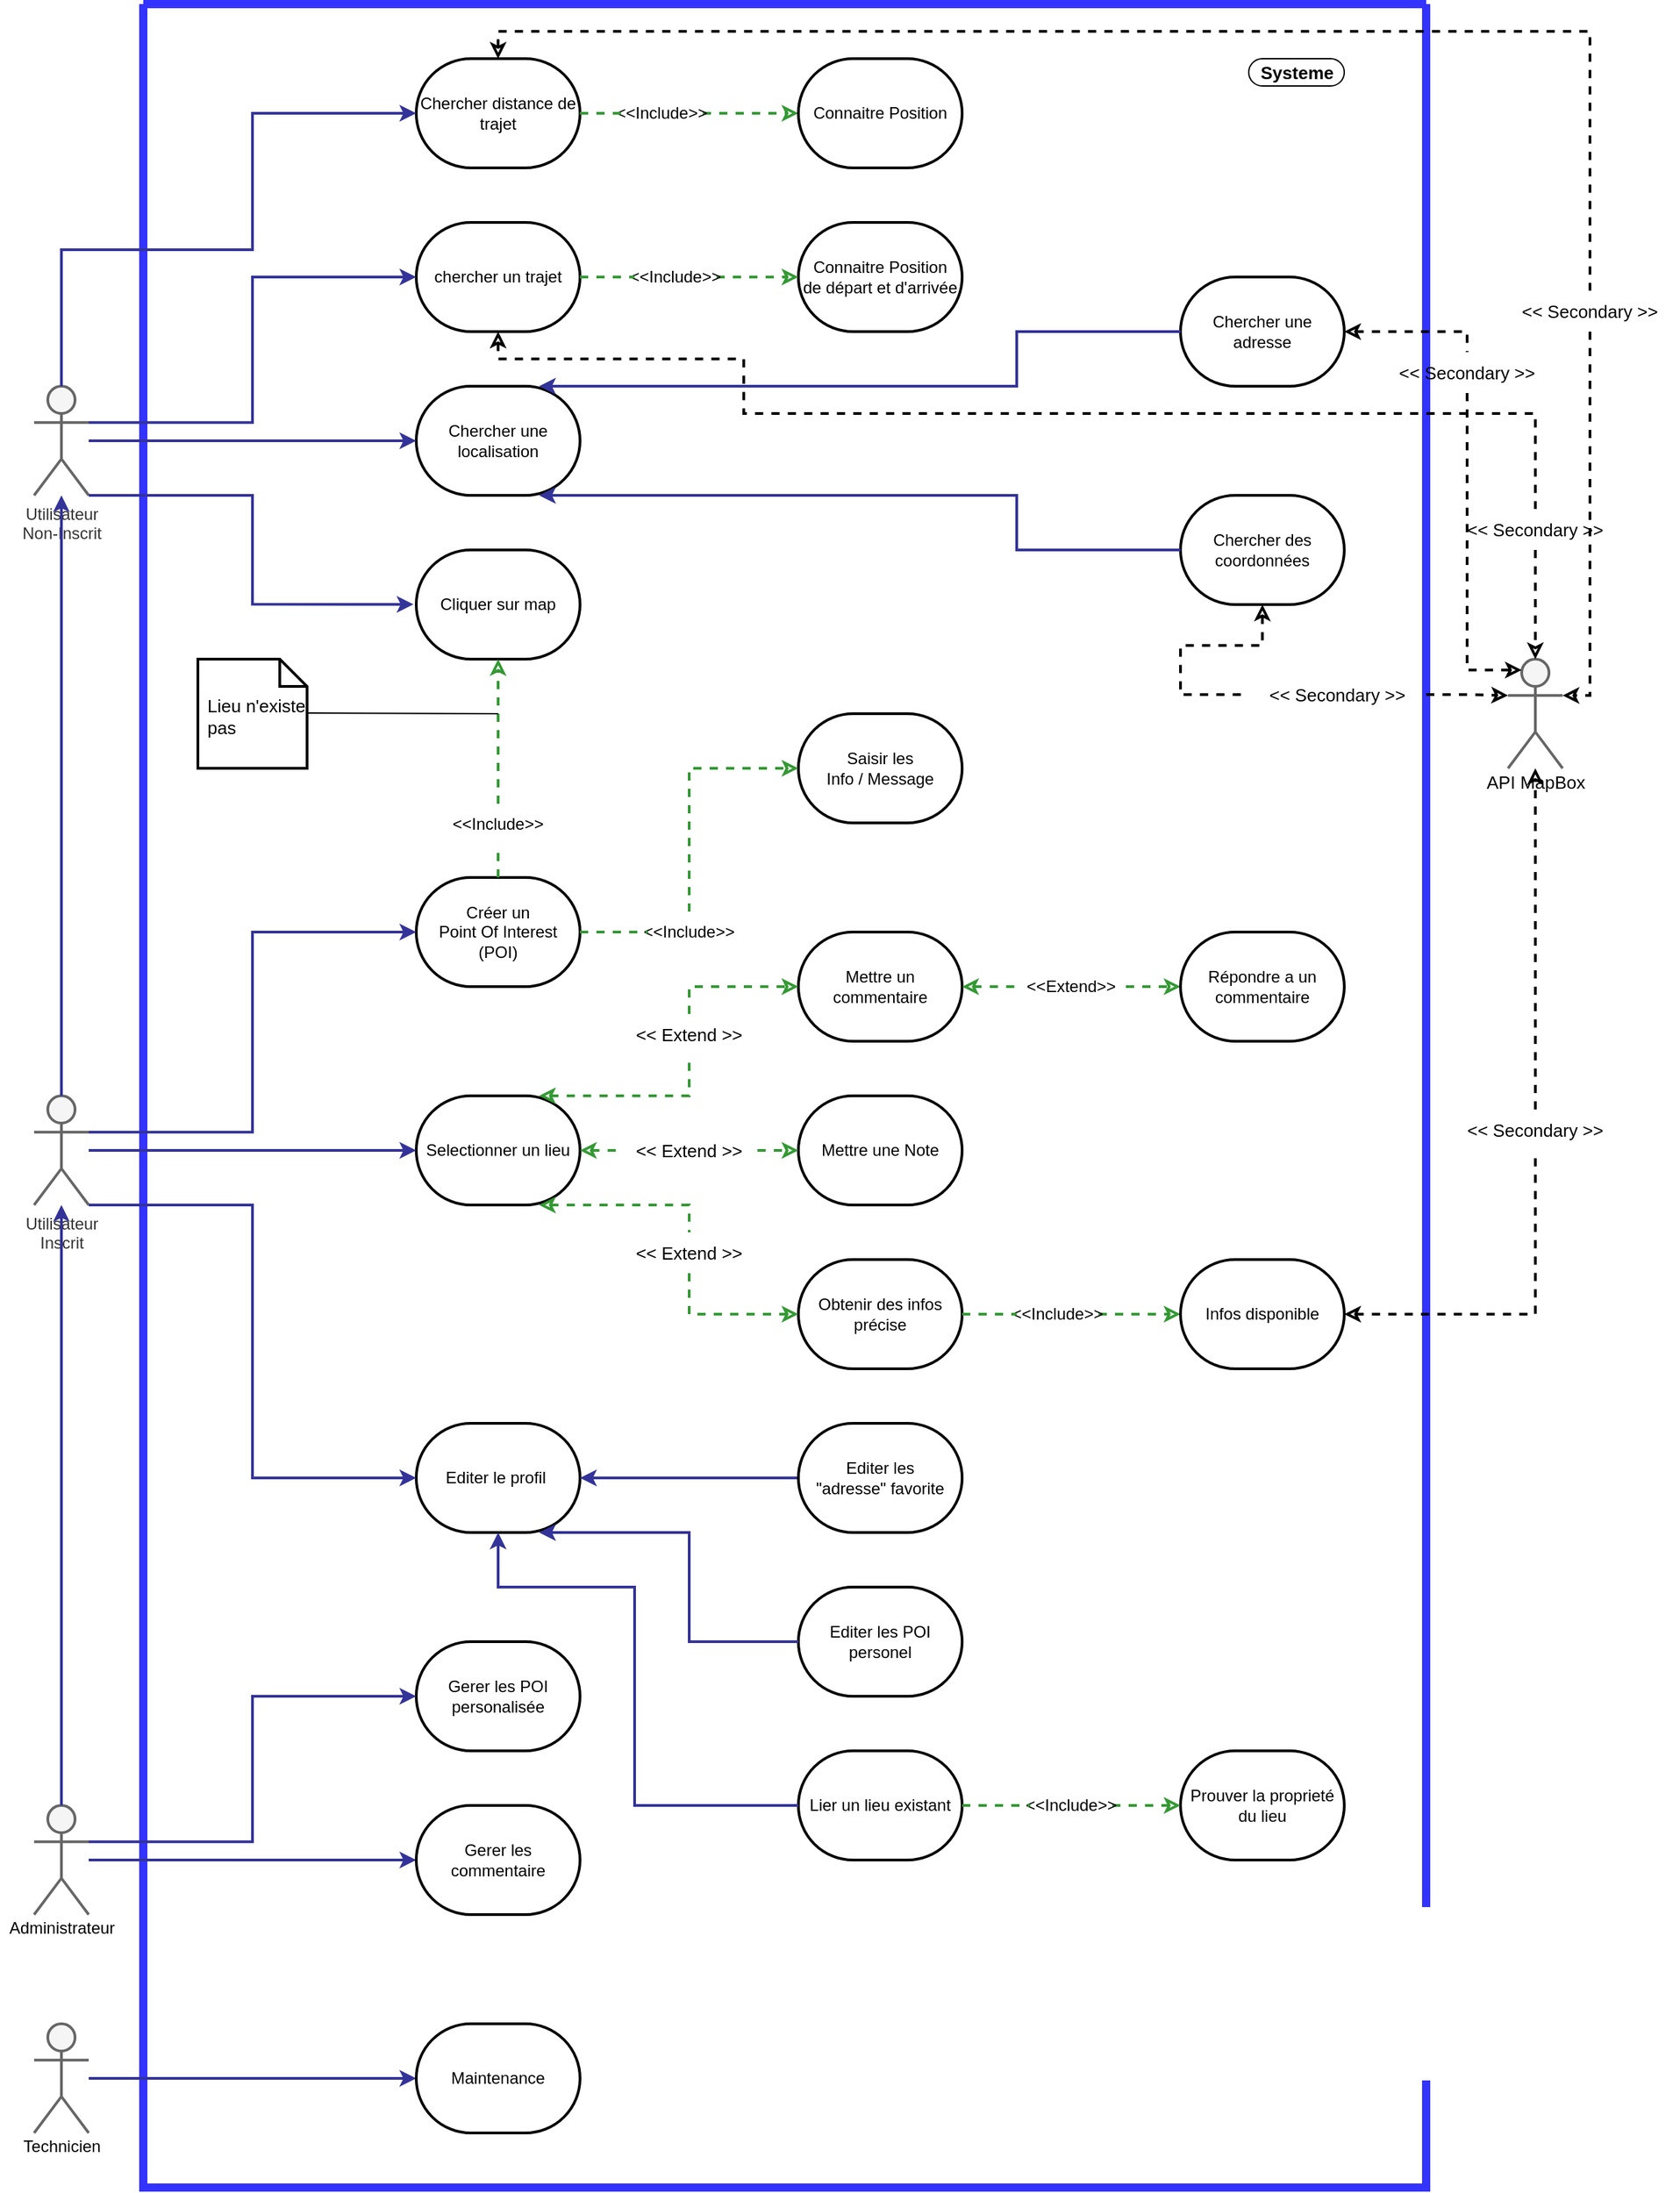 <mxfile version="17.1.3" type="device" pages="2"><diagram id="RVPaVf76SnEYI8bXrQsS" name="Use-Case"><mxGraphModel dx="5170" dy="2933" grid="1" gridSize="10" guides="1" tooltips="1" connect="1" arrows="1" fold="1" page="0" pageScale="1" pageWidth="827" pageHeight="1169" background="#FFFFFF" math="0" shadow="0"><root><mxCell id="0"/><mxCell id="1" parent="0"/><mxCell id="u8bDb01NrXiklrsAtRKn-57" value="" style="swimlane;startSize=0;rounded=1;glass=0;strokeWidth=6;perimeterSpacing=0;arcSize=50;fillColor=#6666FF;shadow=0;swimlaneLine=1;strokeColor=#3333FF;labelBackgroundColor=none;swimlaneFillColor=none;" parent="1" vertex="1"><mxGeometry x="-2080" y="-1440" width="940" height="1600" as="geometry"><mxRectangle x="-2080" y="-1440" width="50" height="40" as="alternateBounds"/></mxGeometry></mxCell><mxCell id="u8bDb01NrXiklrsAtRKn-59" value="&lt;b&gt;Systeme&lt;/b&gt;" style="text;html=1;align=center;verticalAlign=middle;resizable=0;points=[];autosize=1;strokeColor=default;fillColor=none;fontSize=13;rounded=1;arcSize=50;shadow=0;glass=0;horizontal=1;" parent="u8bDb01NrXiklrsAtRKn-57" vertex="1"><mxGeometry x="810" y="40" width="70" height="20" as="geometry"/></mxCell><mxCell id="u8bDb01NrXiklrsAtRKn-60" value="Lieu n'existe pas" style="shape=note2;boundedLbl=1;whiteSpace=wrap;html=1;size=20;verticalAlign=top;align=left;spacingLeft=5;rounded=1;shadow=0;glass=0;labelBackgroundColor=none;fontSize=13;strokeColor=default;strokeWidth=2;fillColor=#FFFFFF;gradientColor=none;sketch=0;" parent="u8bDb01NrXiklrsAtRKn-57" vertex="1"><mxGeometry x="40" y="480" width="80" height="80" as="geometry"/></mxCell><mxCell id="u8bDb01NrXiklrsAtRKn-65" value="&amp;lt;&amp;lt;Include&amp;gt;&amp;gt;" style="text;html=1;strokeColor=none;fillColor=none;align=center;verticalAlign=middle;whiteSpace=wrap;rounded=0;" parent="u8bDb01NrXiklrsAtRKn-57" vertex="1"><mxGeometry x="370" y="665" width="60" height="30" as="geometry"/></mxCell><mxCell id="u8bDb01NrXiklrsAtRKn-1" value="Selectionner un lieu" style="rounded=1;whiteSpace=wrap;html=1;sketch=0;arcSize=50;strokeWidth=2;perimeterSpacing=0;gradientColor=none;fillColor=default;" parent="u8bDb01NrXiklrsAtRKn-57" vertex="1"><mxGeometry x="200" y="800" width="120" height="80" as="geometry"/></mxCell><mxCell id="u8bDb01NrXiklrsAtRKn-88" value="&amp;lt;&amp;lt; Secondary &amp;gt;&amp;gt;" style="text;html=1;strokeColor=none;fillColor=none;align=center;verticalAlign=middle;whiteSpace=wrap;rounded=0;shadow=0;glass=0;labelBackgroundColor=none;sketch=0;fontSize=13;" parent="u8bDb01NrXiklrsAtRKn-57" vertex="1"><mxGeometry x="810" y="491.0" width="130" height="30" as="geometry"/></mxCell><mxCell id="tGGbOpaCeSA24sFepYTv-1" value="&amp;lt;&amp;lt; Extend &amp;gt;&amp;gt;" style="text;html=1;strokeColor=none;fillColor=none;align=center;verticalAlign=middle;whiteSpace=wrap;rounded=0;shadow=0;glass=0;labelBackgroundColor=none;sketch=0;fontSize=13;" parent="u8bDb01NrXiklrsAtRKn-57" vertex="1"><mxGeometry x="350" y="740" width="100" height="30" as="geometry"/></mxCell><mxCell id="tGGbOpaCeSA24sFepYTv-2" value="" style="rounded=0;orthogonalLoop=1;jettySize=auto;html=1;strokeWidth=2;startArrow=classic;endArrow=none;edgeStyle=orthogonalEdgeStyle;startFill=0;endFill=0;fillColor=#dae8fc;strokeColor=#339933;sketch=0;exitX=0.75;exitY=0;exitDx=0;exitDy=0;dashed=1;" parent="u8bDb01NrXiklrsAtRKn-57" source="u8bDb01NrXiklrsAtRKn-1" target="tGGbOpaCeSA24sFepYTv-1" edge="1"><mxGeometry relative="1" as="geometry"><mxPoint x="290" y="800" as="sourcePoint"/><mxPoint x="480" y="720" as="targetPoint"/><Array as="points"><mxPoint x="400" y="800"/></Array></mxGeometry></mxCell><mxCell id="tGGbOpaCeSA24sFepYTv-3" value="&amp;lt;&amp;lt; Extend &amp;gt;&amp;gt;" style="text;html=1;strokeColor=none;fillColor=none;align=center;verticalAlign=middle;whiteSpace=wrap;rounded=0;shadow=0;glass=0;labelBackgroundColor=none;sketch=0;fontSize=13;" parent="u8bDb01NrXiklrsAtRKn-57" vertex="1"><mxGeometry x="350" y="825" width="100" height="30" as="geometry"/></mxCell><mxCell id="tGGbOpaCeSA24sFepYTv-4" value="" style="rounded=0;orthogonalLoop=1;jettySize=auto;html=1;strokeWidth=2;startArrow=classic;endArrow=none;edgeStyle=orthogonalEdgeStyle;startFill=0;endFill=0;fillColor=#dae8fc;strokeColor=#339933;sketch=0;exitX=1;exitY=0.5;exitDx=0;exitDy=0;entryX=0;entryY=0.5;entryDx=0;entryDy=0;dashed=1;" parent="u8bDb01NrXiklrsAtRKn-57" source="u8bDb01NrXiklrsAtRKn-1" target="tGGbOpaCeSA24sFepYTv-3" edge="1"><mxGeometry relative="1" as="geometry"><mxPoint x="320" y="840" as="sourcePoint"/><mxPoint x="480" y="840" as="targetPoint"/><Array as="points"/></mxGeometry></mxCell><mxCell id="tGGbOpaCeSA24sFepYTv-5" value="&amp;lt;&amp;lt; Extend &amp;gt;&amp;gt;" style="text;html=1;strokeColor=none;fillColor=none;align=center;verticalAlign=middle;whiteSpace=wrap;rounded=0;shadow=0;glass=0;labelBackgroundColor=none;sketch=0;fontSize=13;" parent="u8bDb01NrXiklrsAtRKn-57" vertex="1"><mxGeometry x="350" y="900" width="100" height="30" as="geometry"/></mxCell><mxCell id="tGGbOpaCeSA24sFepYTv-6" value="" style="rounded=0;orthogonalLoop=1;jettySize=auto;html=1;strokeWidth=2;startArrow=classic;endArrow=none;edgeStyle=orthogonalEdgeStyle;startFill=0;endFill=0;fillColor=#dae8fc;strokeColor=#339933;sketch=0;exitX=0.75;exitY=1;exitDx=0;exitDy=0;dashed=1;" parent="u8bDb01NrXiklrsAtRKn-57" source="u8bDb01NrXiklrsAtRKn-1" target="tGGbOpaCeSA24sFepYTv-5" edge="1"><mxGeometry relative="1" as="geometry"><mxPoint x="290" y="880" as="sourcePoint"/><mxPoint x="480" y="960" as="targetPoint"/><Array as="points"><mxPoint x="400" y="880"/></Array></mxGeometry></mxCell><mxCell id="ZpCbmElseQtvKICQOZ9M-1" value="Chercher une localisation" style="rounded=1;whiteSpace=wrap;html=1;arcSize=50;strokeWidth=2;perimeterSpacing=0;gradientColor=none;fillColor=default;" parent="1" vertex="1"><mxGeometry x="-1880" y="-1160" width="120" height="80" as="geometry"/></mxCell><mxCell id="ZpCbmElseQtvKICQOZ9M-2" value="chercher un trajet" style="rounded=1;whiteSpace=wrap;html=1;arcSize=50;strokeWidth=2;perimeterSpacing=0;gradientColor=none;fillColor=default;" parent="1" vertex="1"><mxGeometry x="-1880" y="-1280" width="120" height="80" as="geometry"/></mxCell><mxCell id="ZpCbmElseQtvKICQOZ9M-3" value="" style="rounded=0;orthogonalLoop=1;jettySize=auto;html=1;strokeWidth=2;startArrow=none;endArrow=classic;edgeStyle=orthogonalEdgeStyle;startFill=0;endFill=1;fillColor=#dae8fc;strokeColor=#333399;entryX=0;entryY=0.5;entryDx=0;entryDy=0;exitX=1;exitY=0.333;exitDx=0;exitDy=0;exitPerimeter=0;" parent="1" source="ZpCbmElseQtvKICQOZ9M-5" target="ZpCbmElseQtvKICQOZ9M-2" edge="1"><mxGeometry relative="1" as="geometry"><mxPoint x="-2000" y="-1120" as="sourcePoint"/><mxPoint x="-1930" y="-1240" as="targetPoint"/><Array as="points"><mxPoint x="-2000" y="-1133"/><mxPoint x="-2000" y="-1240"/></Array></mxGeometry></mxCell><mxCell id="ZpCbmElseQtvKICQOZ9M-4" value="Cliquer sur map" style="rounded=1;whiteSpace=wrap;html=1;arcSize=50;strokeWidth=2;perimeterSpacing=0;gradientColor=none;fillColor=default;" parent="1" vertex="1"><mxGeometry x="-1880" y="-1040" width="120" height="80" as="geometry"/></mxCell><mxCell id="ZpCbmElseQtvKICQOZ9M-5" value="Utilisateur&lt;br&gt;Non-Inscrit" style="shape=umlActor;verticalLabelPosition=bottom;verticalAlign=top;html=1;outlineConnect=0;strokeWidth=2;fillColor=#f5f5f5;perimeterSpacing=0;strokeColor=#666666;fontColor=#333333;" parent="1" vertex="1"><mxGeometry x="-2160" y="-1160" width="40" height="80" as="geometry"/></mxCell><mxCell id="ZpCbmElseQtvKICQOZ9M-6" value="Utilisateur&lt;br&gt;Inscrit" style="shape=umlActor;verticalLabelPosition=bottom;verticalAlign=top;html=1;outlineConnect=0;strokeWidth=2;fillColor=#f5f5f5;perimeterSpacing=0;strokeColor=#666666;fontColor=#333333;" parent="1" vertex="1"><mxGeometry x="-2160" y="-640" width="40" height="80" as="geometry"/></mxCell><mxCell id="ZpCbmElseQtvKICQOZ9M-7" value="" style="rounded=0;orthogonalLoop=1;jettySize=auto;html=1;strokeWidth=2;startArrow=none;endArrow=classic;edgeStyle=orthogonalEdgeStyle;startFill=0;endFill=1;fillColor=#dae8fc;strokeColor=#333399;" parent="1" source="ZpCbmElseQtvKICQOZ9M-6" target="ZpCbmElseQtvKICQOZ9M-5" edge="1"><mxGeometry relative="1" as="geometry"><mxPoint x="-1680" y="-910" as="sourcePoint"/><mxPoint x="-1430" y="-910" as="targetPoint"/><Array as="points"/></mxGeometry></mxCell><mxCell id="ZpCbmElseQtvKICQOZ9M-8" value="" style="rounded=0;orthogonalLoop=1;jettySize=auto;html=1;strokeWidth=2;startArrow=none;endArrow=classic;edgeStyle=orthogonalEdgeStyle;startFill=0;endFill=1;fillColor=#dae8fc;strokeColor=#333399;entryX=0;entryY=0.5;entryDx=0;entryDy=0;" parent="1" source="ZpCbmElseQtvKICQOZ9M-5" target="ZpCbmElseQtvKICQOZ9M-1" edge="1"><mxGeometry relative="1" as="geometry"><mxPoint x="-2110" y="-1110" as="sourcePoint"/><mxPoint x="-1430" y="-910" as="targetPoint"/><Array as="points"/></mxGeometry></mxCell><mxCell id="ZpCbmElseQtvKICQOZ9M-9" value="" style="rounded=0;orthogonalLoop=1;jettySize=auto;html=1;strokeWidth=2;startArrow=none;endArrow=classic;edgeStyle=orthogonalEdgeStyle;startFill=0;endFill=1;fillColor=#dae8fc;strokeColor=#333399;entryX=-0.017;entryY=0.498;entryDx=0;entryDy=0;entryPerimeter=0;exitX=1;exitY=1;exitDx=0;exitDy=0;exitPerimeter=0;" parent="1" source="ZpCbmElseQtvKICQOZ9M-5" target="ZpCbmElseQtvKICQOZ9M-4" edge="1"><mxGeometry relative="1" as="geometry"><mxPoint x="-2000" y="-1120" as="sourcePoint"/><mxPoint x="-1880" y="-1000" as="targetPoint"/><Array as="points"><mxPoint x="-2000" y="-1080"/><mxPoint x="-2000" y="-1000"/></Array></mxGeometry></mxCell><mxCell id="ZpCbmElseQtvKICQOZ9M-10" value="Chercher distance de trajet" style="rounded=1;whiteSpace=wrap;html=1;arcSize=50;strokeWidth=2;perimeterSpacing=0;gradientColor=none;fillColor=default;" parent="1" vertex="1"><mxGeometry x="-1880" y="-1400" width="120" height="80" as="geometry"/></mxCell><mxCell id="ZpCbmElseQtvKICQOZ9M-11" value="" style="rounded=0;orthogonalLoop=1;jettySize=auto;html=1;strokeWidth=2;startArrow=none;endArrow=classic;edgeStyle=orthogonalEdgeStyle;startFill=0;endFill=1;fillColor=#dae8fc;strokeColor=#333399;entryX=0;entryY=0.5;entryDx=0;entryDy=0;exitX=0.5;exitY=0;exitDx=0;exitDy=0;exitPerimeter=0;" parent="1" source="ZpCbmElseQtvKICQOZ9M-5" target="ZpCbmElseQtvKICQOZ9M-10" edge="1"><mxGeometry relative="1" as="geometry"><mxPoint x="-2000" y="-1240" as="sourcePoint"/><mxPoint x="-1920" y="-1360" as="targetPoint"/><Array as="points"><mxPoint x="-2140" y="-1260"/><mxPoint x="-2000" y="-1260"/><mxPoint x="-2000" y="-1360"/></Array></mxGeometry></mxCell><mxCell id="ZpCbmElseQtvKICQOZ9M-12" value="" style="rounded=0;orthogonalLoop=1;jettySize=auto;html=1;strokeWidth=2;dashed=1;startArrow=none;endArrow=classic;edgeStyle=orthogonalEdgeStyle;startFill=0;endFill=0;strokeColor=#339933;exitX=1;exitY=0.5;exitDx=0;exitDy=0;entryX=0;entryY=0.5;entryDx=0;entryDy=0;" parent="1" source="ZpCbmElseQtvKICQOZ9M-14" target="ZpCbmElseQtvKICQOZ9M-13" edge="1"><mxGeometry relative="1" as="geometry"><mxPoint x="-1730" y="-1360" as="sourcePoint"/><mxPoint x="-1640" y="-1360" as="targetPoint"/></mxGeometry></mxCell><mxCell id="ZpCbmElseQtvKICQOZ9M-13" value="Connaitre Position" style="rounded=1;whiteSpace=wrap;html=1;arcSize=50;strokeWidth=2;perimeterSpacing=0;gradientColor=none;fillColor=default;" parent="1" vertex="1"><mxGeometry x="-1600" y="-1400" width="120" height="80" as="geometry"/></mxCell><mxCell id="ZpCbmElseQtvKICQOZ9M-14" value="&amp;lt;&amp;lt;Include&amp;gt;&amp;gt;" style="text;html=1;strokeColor=none;fillColor=none;align=center;verticalAlign=middle;whiteSpace=wrap;rounded=0;" parent="1" vertex="1"><mxGeometry x="-1730" y="-1375" width="60" height="30" as="geometry"/></mxCell><mxCell id="ZpCbmElseQtvKICQOZ9M-15" value="" style="rounded=0;orthogonalLoop=1;jettySize=auto;html=1;strokeWidth=2;dashed=1;startArrow=none;endArrow=none;edgeStyle=orthogonalEdgeStyle;startFill=0;endFill=0;strokeColor=#339933;exitX=1;exitY=0.5;exitDx=0;exitDy=0;entryX=0;entryY=0.5;entryDx=0;entryDy=0;" parent="1" source="ZpCbmElseQtvKICQOZ9M-10" target="ZpCbmElseQtvKICQOZ9M-14" edge="1"><mxGeometry relative="1" as="geometry"><mxPoint x="-1760.0" y="-1360" as="sourcePoint"/><mxPoint x="-1600" y="-1360" as="targetPoint"/></mxGeometry></mxCell><mxCell id="ZpCbmElseQtvKICQOZ9M-16" value="Connaitre Position&lt;br&gt;de départ et d'arrivée" style="rounded=1;whiteSpace=wrap;html=1;arcSize=50;strokeWidth=2;perimeterSpacing=0;gradientColor=none;fillColor=default;" parent="1" vertex="1"><mxGeometry x="-1600" y="-1280" width="120" height="80" as="geometry"/></mxCell><mxCell id="ZpCbmElseQtvKICQOZ9M-17" value="" style="rounded=0;orthogonalLoop=1;jettySize=auto;html=1;strokeWidth=2;dashed=1;startArrow=none;endArrow=classic;edgeStyle=orthogonalEdgeStyle;startFill=0;endFill=0;strokeColor=#339933;exitX=1;exitY=0.5;exitDx=0;exitDy=0;entryX=0;entryY=0.5;entryDx=0;entryDy=0;" parent="1" source="ZpCbmElseQtvKICQOZ9M-18" target="ZpCbmElseQtvKICQOZ9M-16" edge="1"><mxGeometry relative="1" as="geometry"><mxPoint x="-1725" y="-1296" as="sourcePoint"/><mxPoint x="-1595" y="-1296" as="targetPoint"/></mxGeometry></mxCell><mxCell id="ZpCbmElseQtvKICQOZ9M-18" value="&amp;lt;&amp;lt;Include&amp;gt;&amp;gt;" style="text;html=1;strokeColor=none;fillColor=none;align=center;verticalAlign=middle;whiteSpace=wrap;rounded=0;" parent="1" vertex="1"><mxGeometry x="-1720" y="-1255" width="60" height="30" as="geometry"/></mxCell><mxCell id="ZpCbmElseQtvKICQOZ9M-19" value="" style="rounded=0;orthogonalLoop=1;jettySize=auto;html=1;strokeWidth=2;dashed=1;startArrow=none;endArrow=none;edgeStyle=orthogonalEdgeStyle;startFill=0;endFill=0;strokeColor=#339933;exitX=1;exitY=0.5;exitDx=0;exitDy=0;entryX=0;entryY=0.5;entryDx=0;entryDy=0;" parent="1" source="ZpCbmElseQtvKICQOZ9M-2" target="ZpCbmElseQtvKICQOZ9M-18" edge="1"><mxGeometry relative="1" as="geometry"><mxPoint x="-1755.0" y="-1296" as="sourcePoint"/><mxPoint x="-1595" y="-1296" as="targetPoint"/></mxGeometry></mxCell><mxCell id="ZpCbmElseQtvKICQOZ9M-20" value="Chercher une adresse" style="rounded=1;whiteSpace=wrap;html=1;arcSize=50;strokeWidth=2;perimeterSpacing=0;gradientColor=none;fillColor=default;" parent="1" vertex="1"><mxGeometry x="-1320" y="-1240" width="120" height="80" as="geometry"/></mxCell><mxCell id="ZpCbmElseQtvKICQOZ9M-21" value="Chercher des coordonnées" style="rounded=1;whiteSpace=wrap;html=1;arcSize=50;strokeWidth=2;perimeterSpacing=0;gradientColor=none;fillColor=default;" parent="1" vertex="1"><mxGeometry x="-1320" y="-1080" width="120" height="80" as="geometry"/></mxCell><mxCell id="ZpCbmElseQtvKICQOZ9M-22" value="" style="rounded=0;orthogonalLoop=1;jettySize=auto;html=1;strokeWidth=2;startArrow=classic;endArrow=none;edgeStyle=orthogonalEdgeStyle;startFill=1;endFill=0;fillColor=#dae8fc;strokeColor=#333399;entryX=0;entryY=0.5;entryDx=0;entryDy=0;exitX=0.75;exitY=0;exitDx=0;exitDy=0;" parent="1" source="ZpCbmElseQtvKICQOZ9M-1" target="ZpCbmElseQtvKICQOZ9M-20" edge="1"><mxGeometry relative="1" as="geometry"><mxPoint x="-1760" y="-1160" as="sourcePoint"/><mxPoint x="-1410" y="-1120" as="targetPoint"/><Array as="points"><mxPoint x="-1440" y="-1160"/><mxPoint x="-1440" y="-1200"/></Array></mxGeometry></mxCell><mxCell id="ZpCbmElseQtvKICQOZ9M-23" value="" style="rounded=0;orthogonalLoop=1;jettySize=auto;html=1;strokeWidth=2;startArrow=classic;endArrow=none;edgeStyle=orthogonalEdgeStyle;startFill=1;endFill=0;fillColor=#dae8fc;strokeColor=#333399;entryX=0;entryY=0.5;entryDx=0;entryDy=0;exitX=0.75;exitY=1;exitDx=0;exitDy=0;" parent="1" source="ZpCbmElseQtvKICQOZ9M-1" target="ZpCbmElseQtvKICQOZ9M-21" edge="1"><mxGeometry relative="1" as="geometry"><mxPoint x="-1640" y="-1080" as="sourcePoint"/><mxPoint x="-1430" y="-1020" as="targetPoint"/><Array as="points"><mxPoint x="-1440" y="-1080"/><mxPoint x="-1440" y="-1040"/></Array></mxGeometry></mxCell><mxCell id="u8bDb01NrXiklrsAtRKn-2" value="Mettre un commentaire" style="rounded=1;whiteSpace=wrap;html=1;sketch=0;arcSize=50;strokeWidth=2;perimeterSpacing=0;gradientColor=none;fillColor=default;" parent="1" vertex="1"><mxGeometry x="-1600" y="-760" width="120" height="80" as="geometry"/></mxCell><mxCell id="u8bDb01NrXiklrsAtRKn-3" value="Mettre une Note" style="rounded=1;whiteSpace=wrap;html=1;sketch=0;arcSize=50;strokeWidth=2;perimeterSpacing=0;gradientColor=none;fillColor=default;" parent="1" vertex="1"><mxGeometry x="-1600" y="-640" width="120" height="80" as="geometry"/></mxCell><mxCell id="u8bDb01NrXiklrsAtRKn-4" value="Obtenir des infos précise" style="rounded=1;whiteSpace=wrap;html=1;sketch=0;arcSize=50;strokeWidth=2;perimeterSpacing=0;gradientColor=none;fillColor=default;" parent="1" vertex="1"><mxGeometry x="-1600" y="-520" width="120" height="80" as="geometry"/></mxCell><mxCell id="u8bDb01NrXiklrsAtRKn-5" value="" style="rounded=0;orthogonalLoop=1;jettySize=auto;html=1;strokeWidth=2;startArrow=none;endArrow=classic;edgeStyle=orthogonalEdgeStyle;startFill=0;endFill=0;fillColor=#dae8fc;strokeColor=#339933;sketch=0;exitX=1;exitY=0.5;exitDx=0;exitDy=0;entryX=0;entryY=0.5;entryDx=0;entryDy=0;dashed=1;" parent="1" source="tGGbOpaCeSA24sFepYTv-3" target="u8bDb01NrXiklrsAtRKn-3" edge="1"><mxGeometry relative="1" as="geometry"><mxPoint x="-1740" y="-600.5" as="sourcePoint"/><mxPoint x="-1620" y="-600.5" as="targetPoint"/><Array as="points"/></mxGeometry></mxCell><mxCell id="u8bDb01NrXiklrsAtRKn-6" value="" style="rounded=0;orthogonalLoop=1;jettySize=auto;html=1;strokeWidth=2;startArrow=none;endArrow=classic;edgeStyle=orthogonalEdgeStyle;startFill=0;endFill=0;fillColor=#dae8fc;strokeColor=#339933;sketch=0;entryX=0;entryY=0.5;entryDx=0;entryDy=0;dashed=1;" parent="1" source="tGGbOpaCeSA24sFepYTv-1" target="u8bDb01NrXiklrsAtRKn-2" edge="1"><mxGeometry relative="1" as="geometry"><mxPoint x="-1680" y="-600" as="sourcePoint"/><mxPoint x="-1750" y="-720.5" as="targetPoint"/><Array as="points"><mxPoint x="-1680" y="-720"/></Array></mxGeometry></mxCell><mxCell id="u8bDb01NrXiklrsAtRKn-7" value="" style="rounded=0;orthogonalLoop=1;jettySize=auto;html=1;strokeWidth=2;startArrow=none;endArrow=classic;edgeStyle=orthogonalEdgeStyle;startFill=0;endFill=0;fillColor=#dae8fc;strokeColor=#339933;sketch=0;entryX=0;entryY=0.5;entryDx=0;entryDy=0;dashed=1;" parent="1" source="tGGbOpaCeSA24sFepYTv-5" target="u8bDb01NrXiklrsAtRKn-4" edge="1"><mxGeometry relative="1" as="geometry"><mxPoint x="-1680" y="-600" as="sourcePoint"/><mxPoint x="-1680" y="-430" as="targetPoint"/><Array as="points"><mxPoint x="-1680" y="-480"/></Array></mxGeometry></mxCell><mxCell id="u8bDb01NrXiklrsAtRKn-9" value="" style="rounded=0;orthogonalLoop=1;jettySize=auto;html=1;strokeWidth=2;dashed=1;startArrow=none;endArrow=classic;edgeStyle=orthogonalEdgeStyle;startFill=0;endFill=0;strokeColor=#339933;sketch=0;exitX=1;exitY=0.5;exitDx=0;exitDy=0;" parent="1" source="u8bDb01NrXiklrsAtRKn-11" target="u8bDb01NrXiklrsAtRKn-10" edge="1"><mxGeometry relative="1" as="geometry"><mxPoint x="-1440" y="-720" as="sourcePoint"/><mxPoint x="-1380" y="-720" as="targetPoint"/></mxGeometry></mxCell><mxCell id="u8bDb01NrXiklrsAtRKn-10" value="Répondre a un commentaire" style="rounded=1;whiteSpace=wrap;html=1;sketch=0;arcSize=50;strokeWidth=2;perimeterSpacing=0;gradientColor=none;fillColor=default;" parent="1" vertex="1"><mxGeometry x="-1320" y="-760" width="120" height="80" as="geometry"/></mxCell><mxCell id="u8bDb01NrXiklrsAtRKn-11" value="&amp;lt;&amp;lt;Extend&amp;gt;&amp;gt;" style="text;html=1;strokeColor=none;fillColor=none;align=center;verticalAlign=middle;whiteSpace=wrap;rounded=0;" parent="1" vertex="1"><mxGeometry x="-1440" y="-735" width="80" height="30" as="geometry"/></mxCell><mxCell id="u8bDb01NrXiklrsAtRKn-12" value="" style="rounded=0;orthogonalLoop=1;jettySize=auto;html=1;strokeWidth=2;dashed=1;startArrow=classic;endArrow=none;edgeStyle=orthogonalEdgeStyle;startFill=0;endFill=0;strokeColor=#339933;sketch=0;exitX=1;exitY=0.5;exitDx=0;exitDy=0;" parent="1" source="u8bDb01NrXiklrsAtRKn-2" target="u8bDb01NrXiklrsAtRKn-11" edge="1"><mxGeometry relative="1" as="geometry"><mxPoint x="-1480" y="-720" as="sourcePoint"/><mxPoint x="-1320" y="-720" as="targetPoint"/></mxGeometry></mxCell><mxCell id="u8bDb01NrXiklrsAtRKn-13" value="" style="rounded=0;orthogonalLoop=1;jettySize=auto;html=1;strokeWidth=2;dashed=1;startArrow=none;endArrow=classic;edgeStyle=orthogonalEdgeStyle;startFill=0;endFill=0;strokeColor=#339933;sketch=0;exitX=1;exitY=0.5;exitDx=0;exitDy=0;" parent="1" source="u8bDb01NrXiklrsAtRKn-16" target="u8bDb01NrXiklrsAtRKn-14" edge="1"><mxGeometry relative="1" as="geometry"><mxPoint x="-1444" y="-480" as="sourcePoint"/><mxPoint x="-1200" y="-480" as="targetPoint"/><Array as="points"/></mxGeometry></mxCell><mxCell id="u8bDb01NrXiklrsAtRKn-14" value="Infos disponible" style="rounded=1;whiteSpace=wrap;html=1;sketch=0;arcSize=50;strokeWidth=2;perimeterSpacing=0;gradientColor=none;fillColor=default;" parent="1" vertex="1"><mxGeometry x="-1320" y="-520" width="120" height="80" as="geometry"/></mxCell><mxCell id="u8bDb01NrXiklrsAtRKn-16" value="&amp;lt;&amp;lt;Include&amp;gt;&amp;gt;" style="text;html=1;strokeColor=none;fillColor=none;align=center;verticalAlign=middle;whiteSpace=wrap;rounded=0;" parent="1" vertex="1"><mxGeometry x="-1440" y="-495" width="60" height="30" as="geometry"/></mxCell><mxCell id="u8bDb01NrXiklrsAtRKn-17" value="" style="rounded=0;orthogonalLoop=1;jettySize=auto;html=1;strokeWidth=2;dashed=1;startArrow=none;endArrow=none;edgeStyle=orthogonalEdgeStyle;startFill=0;endFill=0;strokeColor=#339933;sketch=0;exitX=1;exitY=0.5;exitDx=0;exitDy=0;" parent="1" source="u8bDb01NrXiklrsAtRKn-4" target="u8bDb01NrXiklrsAtRKn-16" edge="1"><mxGeometry relative="1" as="geometry"><mxPoint x="-1480" y="-480" as="sourcePoint"/><mxPoint x="-1320" y="-480" as="targetPoint"/><Array as="points"/></mxGeometry></mxCell><mxCell id="u8bDb01NrXiklrsAtRKn-18" value="" style="rounded=0;orthogonalLoop=1;jettySize=auto;html=1;strokeWidth=2;startArrow=none;endArrow=classic;edgeStyle=orthogonalEdgeStyle;startFill=0;endFill=1;fillColor=#dae8fc;strokeColor=#333399;sketch=0;entryX=0;entryY=0.5;entryDx=0;entryDy=0;" parent="1" source="ZpCbmElseQtvKICQOZ9M-6" target="u8bDb01NrXiklrsAtRKn-1" edge="1"><mxGeometry relative="1" as="geometry"><mxPoint x="-2040" y="-599" as="sourcePoint"/><mxPoint x="-1790" y="-599" as="targetPoint"/><Array as="points"/></mxGeometry></mxCell><mxCell id="u8bDb01NrXiklrsAtRKn-19" value="Créer un &lt;br&gt;Point Of Interest&lt;br&gt;(POI)" style="rounded=1;whiteSpace=wrap;html=1;sketch=0;arcSize=50;strokeWidth=2;perimeterSpacing=0;gradientColor=none;fillColor=default;" parent="1" vertex="1"><mxGeometry x="-1880" y="-800" width="120" height="80" as="geometry"/></mxCell><mxCell id="u8bDb01NrXiklrsAtRKn-21" value="" style="rounded=0;orthogonalLoop=1;jettySize=auto;html=1;strokeWidth=2;startArrow=none;endArrow=classic;edgeStyle=orthogonalEdgeStyle;startFill=0;endFill=1;fillColor=#dae8fc;strokeColor=#333399;sketch=0;entryX=0;entryY=0.5;entryDx=0;entryDy=0;exitX=1;exitY=0.333;exitDx=0;exitDy=0;exitPerimeter=0;" parent="1" source="ZpCbmElseQtvKICQOZ9M-6" target="u8bDb01NrXiklrsAtRKn-19" edge="1"><mxGeometry relative="1" as="geometry"><mxPoint x="-2000" y="-600" as="sourcePoint"/><mxPoint x="-1920" y="-761" as="targetPoint"/><Array as="points"><mxPoint x="-2000" y="-613"/><mxPoint x="-2000" y="-760"/></Array></mxGeometry></mxCell><mxCell id="u8bDb01NrXiklrsAtRKn-22" value="" style="rounded=0;orthogonalLoop=1;jettySize=auto;html=1;strokeWidth=2;dashed=1;startArrow=none;endArrow=classic;edgeStyle=orthogonalEdgeStyle;startFill=0;endFill=0;strokeColor=#339933;sketch=0;exitX=0.5;exitY=0;exitDx=0;exitDy=0;entryX=0.5;entryY=1;entryDx=0;entryDy=0;" parent="1" source="u8bDb01NrXiklrsAtRKn-23" target="ZpCbmElseQtvKICQOZ9M-4" edge="1"><mxGeometry relative="1" as="geometry"><mxPoint x="-1840" y="-880" as="sourcePoint"/><mxPoint x="-1680" y="-880" as="targetPoint"/></mxGeometry></mxCell><mxCell id="u8bDb01NrXiklrsAtRKn-23" value="&amp;lt;&amp;lt;Include&amp;gt;&amp;gt;" style="text;html=1;strokeColor=none;fillColor=none;align=center;verticalAlign=middle;whiteSpace=wrap;rounded=0;" parent="1" vertex="1"><mxGeometry x="-1850" y="-854" width="60" height="30" as="geometry"/></mxCell><mxCell id="u8bDb01NrXiklrsAtRKn-24" value="" style="rounded=0;orthogonalLoop=1;jettySize=auto;html=1;strokeWidth=2;dashed=1;startArrow=none;endArrow=none;edgeStyle=orthogonalEdgeStyle;startFill=0;endFill=0;strokeColor=#339933;sketch=0;exitX=0.5;exitY=0;exitDx=0;exitDy=0;entryX=0.5;entryY=1;entryDx=0;entryDy=0;" parent="1" source="u8bDb01NrXiklrsAtRKn-19" target="u8bDb01NrXiklrsAtRKn-23" edge="1"><mxGeometry relative="1" as="geometry"><mxPoint x="-1820.0" y="-800" as="sourcePoint"/><mxPoint x="-1820.0" y="-960" as="targetPoint"/></mxGeometry></mxCell><mxCell id="u8bDb01NrXiklrsAtRKn-25" value="Saisir les &lt;br&gt;Info / Message" style="rounded=1;whiteSpace=wrap;html=1;sketch=0;arcSize=50;strokeWidth=2;perimeterSpacing=0;gradientColor=none;fillColor=default;" parent="1" vertex="1"><mxGeometry x="-1600" y="-920" width="120" height="80" as="geometry"/></mxCell><mxCell id="u8bDb01NrXiklrsAtRKn-26" value="" style="rounded=0;orthogonalLoop=1;jettySize=auto;html=1;strokeWidth=2;dashed=1;startArrow=none;endArrow=classic;edgeStyle=orthogonalEdgeStyle;startFill=0;endFill=0;strokeColor=#339933;sketch=0;entryX=0;entryY=0.5;entryDx=0;entryDy=0;exitX=0.5;exitY=0;exitDx=0;exitDy=0;" parent="1" source="u8bDb01NrXiklrsAtRKn-65" target="u8bDb01NrXiklrsAtRKn-25" edge="1"><mxGeometry relative="1" as="geometry"><mxPoint x="-1820" y="-880" as="sourcePoint"/><mxPoint x="-1839" y="-880" as="targetPoint"/></mxGeometry></mxCell><mxCell id="u8bDb01NrXiklrsAtRKn-27" value="Editer le profil&amp;nbsp;" style="rounded=1;whiteSpace=wrap;html=1;sketch=0;arcSize=50;strokeWidth=2;perimeterSpacing=0;gradientColor=none;fillColor=default;" parent="1" vertex="1"><mxGeometry x="-1880" y="-400" width="120" height="80" as="geometry"/></mxCell><mxCell id="u8bDb01NrXiklrsAtRKn-28" value="" style="rounded=0;orthogonalLoop=1;jettySize=auto;html=1;strokeWidth=2;startArrow=none;endArrow=classic;edgeStyle=orthogonalEdgeStyle;startFill=0;endFill=1;fillColor=#dae8fc;strokeColor=#333399;sketch=0;entryX=0;entryY=0.5;entryDx=0;entryDy=0;exitX=1;exitY=1;exitDx=0;exitDy=0;exitPerimeter=0;" parent="1" source="ZpCbmElseQtvKICQOZ9M-6" target="u8bDb01NrXiklrsAtRKn-27" edge="1"><mxGeometry relative="1" as="geometry"><mxPoint x="-2000" y="-600" as="sourcePoint"/><mxPoint x="-1920" y="-320" as="targetPoint"/><Array as="points"><mxPoint x="-2000" y="-560"/><mxPoint x="-2000" y="-360"/></Array></mxGeometry></mxCell><mxCell id="u8bDb01NrXiklrsAtRKn-29" value="" style="rounded=0;orthogonalLoop=1;jettySize=auto;html=1;strokeWidth=2;startArrow=classic;endArrow=none;edgeStyle=orthogonalEdgeStyle;startFill=1;endFill=0;fillColor=#dae8fc;strokeColor=#333399;sketch=0;exitX=1;exitY=0.5;exitDx=0;exitDy=0;" parent="1" source="u8bDb01NrXiklrsAtRKn-27" target="u8bDb01NrXiklrsAtRKn-30" edge="1"><mxGeometry relative="1" as="geometry"><mxPoint x="-1710" y="-360" as="sourcePoint"/><mxPoint x="-1530" y="-360" as="targetPoint"/><Array as="points"/></mxGeometry></mxCell><mxCell id="u8bDb01NrXiklrsAtRKn-30" value="Editer les &lt;br&gt;&quot;adresse&quot; favorite" style="rounded=1;whiteSpace=wrap;html=1;sketch=0;arcSize=50;strokeWidth=2;perimeterSpacing=0;gradientColor=none;fillColor=default;" parent="1" vertex="1"><mxGeometry x="-1600" y="-400.0" width="120" height="80" as="geometry"/></mxCell><mxCell id="u8bDb01NrXiklrsAtRKn-32" value="Editer les POI personel" style="rounded=1;whiteSpace=wrap;html=1;sketch=0;arcSize=50;strokeWidth=2;perimeterSpacing=0;gradientColor=none;fillColor=default;" parent="1" vertex="1"><mxGeometry x="-1600" y="-280" width="120" height="80" as="geometry"/></mxCell><mxCell id="u8bDb01NrXiklrsAtRKn-33" value="" style="rounded=0;orthogonalLoop=1;jettySize=auto;html=1;strokeWidth=2;startArrow=classic;endArrow=none;edgeStyle=orthogonalEdgeStyle;startFill=1;endFill=0;fillColor=#dae8fc;strokeColor=#333399;sketch=0;entryX=0;entryY=0.5;entryDx=0;entryDy=0;exitX=0.75;exitY=1;exitDx=0;exitDy=0;" parent="1" source="u8bDb01NrXiklrsAtRKn-27" target="u8bDb01NrXiklrsAtRKn-32" edge="1"><mxGeometry relative="1" as="geometry"><mxPoint x="-1680" y="-360" as="sourcePoint"/><mxPoint x="-1650" y="-240" as="targetPoint"/><Array as="points"><mxPoint x="-1680" y="-320"/><mxPoint x="-1680" y="-240"/></Array></mxGeometry></mxCell><mxCell id="u8bDb01NrXiklrsAtRKn-36" value="" style="endArrow=none;html=1;rounded=0;exitX=1.013;exitY=0.494;exitDx=0;exitDy=0;exitPerimeter=0;" parent="1" source="u8bDb01NrXiklrsAtRKn-60" edge="1"><mxGeometry width="50" height="50" relative="1" as="geometry"><mxPoint x="-1910" y="-920" as="sourcePoint"/><mxPoint x="-1820" y="-920" as="targetPoint"/></mxGeometry></mxCell><mxCell id="u8bDb01NrXiklrsAtRKn-38" value="" style="shape=umlActor;verticalLabelPosition=bottom;verticalAlign=top;html=1;outlineConnect=0;sketch=0;strokeWidth=2;fillColor=#f5f5f5;perimeterSpacing=0;strokeColor=#666666;fontColor=#333333;rounded=1;glass=0;" parent="1" vertex="1"><mxGeometry x="-2160" y="-120" width="40" height="80" as="geometry"/></mxCell><mxCell id="u8bDb01NrXiklrsAtRKn-39" value="Administrateur" style="text;html=1;align=center;verticalAlign=middle;resizable=0;points=[];autosize=1;strokeColor=none;fillColor=none;" parent="1" vertex="1"><mxGeometry x="-2185" y="-40" width="90" height="20" as="geometry"/></mxCell><mxCell id="u8bDb01NrXiklrsAtRKn-40" value="" style="rounded=0;orthogonalLoop=1;jettySize=auto;html=1;strokeWidth=2;startArrow=none;endArrow=classic;edgeStyle=orthogonalEdgeStyle;startFill=0;endFill=1;fillColor=#dae8fc;strokeColor=#333399;sketch=0;" parent="1" source="u8bDb01NrXiklrsAtRKn-38" target="ZpCbmElseQtvKICQOZ9M-6" edge="1"><mxGeometry relative="1" as="geometry"><mxPoint x="-2460" y="-290" as="sourcePoint"/><mxPoint x="-2210" y="-290" as="targetPoint"/><Array as="points"/></mxGeometry></mxCell><mxCell id="u8bDb01NrXiklrsAtRKn-41" value="" style="rounded=0;orthogonalLoop=1;jettySize=auto;html=1;strokeWidth=2;startArrow=none;endArrow=classic;edgeStyle=orthogonalEdgeStyle;startFill=0;endFill=1;fillColor=#dae8fc;strokeColor=#333399;sketch=0;" parent="1" source="u8bDb01NrXiklrsAtRKn-38" target="u8bDb01NrXiklrsAtRKn-42" edge="1"><mxGeometry relative="1" as="geometry"><mxPoint x="-2040" y="-80" as="sourcePoint"/><mxPoint x="-1790" y="-80" as="targetPoint"/><Array as="points"/></mxGeometry></mxCell><mxCell id="u8bDb01NrXiklrsAtRKn-42" value="Gerer les commentaire" style="rounded=1;whiteSpace=wrap;html=1;sketch=0;arcSize=50;strokeWidth=2;perimeterSpacing=0;gradientColor=none;fillColor=default;glass=0;" parent="1" vertex="1"><mxGeometry x="-1880" y="-120" width="120" height="80" as="geometry"/></mxCell><mxCell id="u8bDb01NrXiklrsAtRKn-45" value="Gerer les POI personalisée" style="rounded=1;whiteSpace=wrap;html=1;sketch=0;arcSize=50;strokeWidth=2;perimeterSpacing=0;gradientColor=none;fillColor=default;glass=0;" parent="1" vertex="1"><mxGeometry x="-1880" y="-240" width="120" height="80" as="geometry"/></mxCell><mxCell id="u8bDb01NrXiklrsAtRKn-46" value="" style="rounded=0;orthogonalLoop=1;jettySize=auto;html=1;strokeWidth=2;startArrow=none;endArrow=classic;edgeStyle=orthogonalEdgeStyle;startFill=0;endFill=1;fillColor=#dae8fc;strokeColor=#333399;sketch=0;entryX=0;entryY=0.5;entryDx=0;entryDy=0;exitX=1;exitY=0.333;exitDx=0;exitDy=0;exitPerimeter=0;" parent="1" source="u8bDb01NrXiklrsAtRKn-38" target="u8bDb01NrXiklrsAtRKn-45" edge="1"><mxGeometry relative="1" as="geometry"><mxPoint x="-2000" y="-80" as="sourcePoint"/><mxPoint x="-2230" y="-230" as="targetPoint"/><Array as="points"><mxPoint x="-2000" y="-93"/><mxPoint x="-2000" y="-200"/></Array></mxGeometry></mxCell><mxCell id="u8bDb01NrXiklrsAtRKn-51" value="" style="shape=umlActor;verticalLabelPosition=bottom;verticalAlign=top;html=1;outlineConnect=0;sketch=0;strokeWidth=2;fillColor=#f5f5f5;perimeterSpacing=0;strokeColor=#666666;fontColor=#333333;rounded=1;glass=0;" parent="1" vertex="1"><mxGeometry x="-2160" y="40" width="40" height="80" as="geometry"/></mxCell><mxCell id="u8bDb01NrXiklrsAtRKn-52" value="Technicien" style="text;html=1;align=center;verticalAlign=middle;resizable=0;points=[];autosize=1;strokeColor=none;fillColor=none;" parent="1" vertex="1"><mxGeometry x="-2175" y="120" width="70" height="20" as="geometry"/></mxCell><mxCell id="u8bDb01NrXiklrsAtRKn-53" value="" style="rounded=0;orthogonalLoop=1;jettySize=auto;html=1;strokeWidth=2;startArrow=none;endArrow=classic;edgeStyle=orthogonalEdgeStyle;startFill=0;endFill=1;fillColor=#dae8fc;strokeColor=#333399;sketch=0;" parent="1" source="u8bDb01NrXiklrsAtRKn-51" target="u8bDb01NrXiklrsAtRKn-54" edge="1"><mxGeometry relative="1" as="geometry"><mxPoint x="-2080" y="80" as="sourcePoint"/><mxPoint x="-1880" y="80" as="targetPoint"/><Array as="points"/></mxGeometry></mxCell><mxCell id="u8bDb01NrXiklrsAtRKn-54" value="Maintenance" style="rounded=1;whiteSpace=wrap;html=1;sketch=0;arcSize=50;strokeWidth=2;perimeterSpacing=0;gradientColor=none;fillColor=default;glass=0;" parent="1" vertex="1"><mxGeometry x="-1880" y="40" width="120" height="80" as="geometry"/></mxCell><mxCell id="u8bDb01NrXiklrsAtRKn-66" value="" style="rounded=0;orthogonalLoop=1;jettySize=auto;html=1;strokeWidth=2;dashed=1;startArrow=none;endArrow=none;edgeStyle=orthogonalEdgeStyle;startFill=0;endFill=0;strokeColor=#339933;sketch=0;entryX=0;entryY=0.5;entryDx=0;entryDy=0;exitX=1;exitY=0.5;exitDx=0;exitDy=0;" parent="1" source="u8bDb01NrXiklrsAtRKn-19" target="u8bDb01NrXiklrsAtRKn-65" edge="1"><mxGeometry relative="1" as="geometry"><mxPoint x="-1760" y="-760" as="sourcePoint"/><mxPoint x="-1600" y="-880" as="targetPoint"/></mxGeometry></mxCell><mxCell id="u8bDb01NrXiklrsAtRKn-69" value="" style="shape=umlActor;verticalLabelPosition=bottom;verticalAlign=top;html=1;outlineConnect=0;sketch=0;strokeWidth=2;fillColor=#f5f5f5;perimeterSpacing=0;strokeColor=#666666;fontColor=#333333;rounded=1;shadow=0;glass=0;labelBackgroundColor=none;fontSize=13;" parent="1" vertex="1"><mxGeometry x="-1080" y="-960" width="40" height="80" as="geometry"/></mxCell><mxCell id="u8bDb01NrXiklrsAtRKn-70" value="API MapBox" style="text;html=1;align=center;verticalAlign=middle;resizable=0;points=[];autosize=1;strokeColor=none;fillColor=none;fontSize=13;" parent="1" vertex="1"><mxGeometry x="-1105" y="-880" width="90" height="20" as="geometry"/></mxCell><mxCell id="u8bDb01NrXiklrsAtRKn-71" value="" style="rounded=0;orthogonalLoop=1;jettySize=auto;html=1;strokeWidth=2;dashed=1;startArrow=none;endArrow=classic;edgeStyle=orthogonalEdgeStyle;startFill=0;endFill=0;fontSize=13;exitX=0.5;exitY=0;exitDx=0;exitDy=0;" parent="1" source="u8bDb01NrXiklrsAtRKn-72" target="u8bDb01NrXiklrsAtRKn-69" edge="1"><mxGeometry relative="1" as="geometry"><mxPoint x="-1300" y="-620" as="sourcePoint"/><mxPoint x="-1050" y="-620" as="targetPoint"/></mxGeometry></mxCell><mxCell id="u8bDb01NrXiklrsAtRKn-72" value="&amp;lt;&amp;lt; Secondary &amp;gt;&amp;gt;" style="text;html=1;strokeColor=none;fillColor=none;align=center;verticalAlign=middle;whiteSpace=wrap;rounded=0;shadow=0;glass=0;labelBackgroundColor=none;sketch=0;fontSize=13;" parent="1" vertex="1"><mxGeometry x="-1125" y="-630.0" width="130" height="30" as="geometry"/></mxCell><mxCell id="u8bDb01NrXiklrsAtRKn-73" value="" style="rounded=0;orthogonalLoop=1;jettySize=auto;html=1;strokeWidth=2;dashed=1;startArrow=classic;endArrow=none;edgeStyle=orthogonalEdgeStyle;startFill=0;endFill=0;fontSize=13;exitX=1;exitY=0.5;exitDx=0;exitDy=0;" parent="1" source="u8bDb01NrXiklrsAtRKn-14" target="u8bDb01NrXiklrsAtRKn-72" edge="1"><mxGeometry relative="1" as="geometry"><mxPoint x="-1200" y="-480" as="sourcePoint"/><mxPoint x="-1059.947" y="-880" as="targetPoint"/></mxGeometry></mxCell><mxCell id="u8bDb01NrXiklrsAtRKn-74" value="" style="rounded=0;orthogonalLoop=1;jettySize=auto;html=1;strokeWidth=2;dashed=1;startArrow=none;endArrow=classic;edgeStyle=orthogonalEdgeStyle;startFill=0;endFill=0;fontSize=13;exitX=1;exitY=0.5;exitDx=0;exitDy=0;entryX=0;entryY=0.333;entryDx=0;entryDy=0;entryPerimeter=0;" parent="1" source="u8bDb01NrXiklrsAtRKn-88" target="u8bDb01NrXiklrsAtRKn-69" edge="1"><mxGeometry relative="1" as="geometry"><mxPoint x="-1350" y="-1120" as="sourcePoint"/><mxPoint x="-1100" y="-1000" as="targetPoint"/></mxGeometry></mxCell><mxCell id="u8bDb01NrXiklrsAtRKn-75" value="" style="rounded=0;orthogonalLoop=1;jettySize=auto;html=1;strokeWidth=2;dashed=1;startArrow=none;endArrow=classic;edgeStyle=orthogonalEdgeStyle;startFill=0;endFill=0;fontSize=13;entryX=0.25;entryY=0.1;entryDx=0;entryDy=0;entryPerimeter=0;exitX=0.5;exitY=1;exitDx=0;exitDy=0;" parent="1" source="u8bDb01NrXiklrsAtRKn-84" target="u8bDb01NrXiklrsAtRKn-69" edge="1"><mxGeometry relative="1" as="geometry"><mxPoint x="-1280" y="-1300" as="sourcePoint"/><mxPoint x="-1030" y="-1300" as="targetPoint"/><Array as="points"><mxPoint x="-1110" y="-952"/></Array></mxGeometry></mxCell><mxCell id="u8bDb01NrXiklrsAtRKn-76" value="" style="rounded=0;orthogonalLoop=1;jettySize=auto;html=1;strokeWidth=2;dashed=1;startArrow=none;endArrow=classic;edgeStyle=orthogonalEdgeStyle;startFill=0;endFill=0;fontSize=13;exitX=0.5;exitY=1;exitDx=0;exitDy=0;entryX=1;entryY=0.333;entryDx=0;entryDy=0;entryPerimeter=0;" parent="1" source="u8bDb01NrXiklrsAtRKn-82" target="u8bDb01NrXiklrsAtRKn-69" edge="1"><mxGeometry relative="1" as="geometry"><mxPoint x="-1570" y="-1530" as="sourcePoint"/><mxPoint x="-1320" y="-1530" as="targetPoint"/></mxGeometry></mxCell><mxCell id="u8bDb01NrXiklrsAtRKn-77" value="" style="rounded=0;orthogonalLoop=1;jettySize=auto;html=1;strokeWidth=2;dashed=1;startArrow=none;endArrow=classic;edgeStyle=orthogonalEdgeStyle;startFill=0;endFill=0;fontSize=13;exitX=0.5;exitY=1;exitDx=0;exitDy=0;entryX=0.5;entryY=0;entryDx=0;entryDy=0;entryPerimeter=0;" parent="1" source="u8bDb01NrXiklrsAtRKn-86" target="u8bDb01NrXiklrsAtRKn-69" edge="1"><mxGeometry relative="1" as="geometry"><mxPoint x="-1420" y="-1300" as="sourcePoint"/><mxPoint x="-1170" y="-1300" as="targetPoint"/><Array as="points"/></mxGeometry></mxCell><mxCell id="u8bDb01NrXiklrsAtRKn-82" value="&amp;lt;&amp;lt; Secondary &amp;gt;&amp;gt;" style="text;html=1;strokeColor=none;fillColor=none;align=center;verticalAlign=middle;whiteSpace=wrap;rounded=0;shadow=0;glass=0;labelBackgroundColor=none;sketch=0;fontSize=13;" parent="1" vertex="1"><mxGeometry x="-1085" y="-1230.0" width="130" height="30" as="geometry"/></mxCell><mxCell id="u8bDb01NrXiklrsAtRKn-83" value="" style="rounded=0;orthogonalLoop=1;jettySize=auto;html=1;strokeWidth=2;dashed=1;startArrow=classic;endArrow=none;edgeStyle=orthogonalEdgeStyle;startFill=0;endFill=0;fontSize=13;exitX=0.5;exitY=0;exitDx=0;exitDy=0;entryX=0.5;entryY=0;entryDx=0;entryDy=0;" parent="1" source="ZpCbmElseQtvKICQOZ9M-10" target="u8bDb01NrXiklrsAtRKn-82" edge="1"><mxGeometry relative="1" as="geometry"><mxPoint x="-1820" y="-1400" as="sourcePoint"/><mxPoint x="-1040" y="-933.333" as="targetPoint"/></mxGeometry></mxCell><mxCell id="u8bDb01NrXiklrsAtRKn-84" value="&amp;lt;&amp;lt; Secondary &amp;gt;&amp;gt;" style="text;html=1;strokeColor=none;fillColor=none;align=center;verticalAlign=middle;whiteSpace=wrap;rounded=0;shadow=0;glass=0;labelBackgroundColor=none;sketch=0;fontSize=13;" parent="1" vertex="1"><mxGeometry x="-1175" y="-1185.0" width="130" height="30" as="geometry"/></mxCell><mxCell id="u8bDb01NrXiklrsAtRKn-85" value="" style="rounded=0;orthogonalLoop=1;jettySize=auto;html=1;strokeWidth=2;dashed=1;startArrow=classic;endArrow=none;edgeStyle=orthogonalEdgeStyle;startFill=0;endFill=0;fontSize=13;entryX=0.5;entryY=0;entryDx=0;entryDy=0;exitX=1;exitY=0.5;exitDx=0;exitDy=0;" parent="1" source="ZpCbmElseQtvKICQOZ9M-20" target="u8bDb01NrXiklrsAtRKn-84" edge="1"><mxGeometry relative="1" as="geometry"><mxPoint x="-1200" y="-1200.0" as="sourcePoint"/><mxPoint x="-1070" y="-952.0" as="targetPoint"/><Array as="points"><mxPoint x="-1110" y="-1200"/></Array></mxGeometry></mxCell><mxCell id="u8bDb01NrXiklrsAtRKn-86" value="&amp;lt;&amp;lt; Secondary &amp;gt;&amp;gt;" style="text;html=1;strokeColor=none;fillColor=none;align=center;verticalAlign=middle;whiteSpace=wrap;rounded=0;shadow=0;glass=0;labelBackgroundColor=none;sketch=0;fontSize=13;" parent="1" vertex="1"><mxGeometry x="-1125" y="-1070.0" width="130" height="30" as="geometry"/></mxCell><mxCell id="u8bDb01NrXiklrsAtRKn-87" value="" style="rounded=0;orthogonalLoop=1;jettySize=auto;html=1;strokeWidth=2;dashed=1;startArrow=classic;endArrow=none;edgeStyle=orthogonalEdgeStyle;startFill=0;endFill=0;fontSize=13;exitX=0.5;exitY=1;exitDx=0;exitDy=0;entryX=0.5;entryY=0;entryDx=0;entryDy=0;entryPerimeter=0;" parent="1" source="ZpCbmElseQtvKICQOZ9M-2" target="u8bDb01NrXiklrsAtRKn-86" edge="1"><mxGeometry relative="1" as="geometry"><mxPoint x="-1820" y="-1200.0" as="sourcePoint"/><mxPoint x="-1060" y="-960.0" as="targetPoint"/><Array as="points"><mxPoint x="-1820" y="-1180"/><mxPoint x="-1640" y="-1180"/><mxPoint x="-1640" y="-1140"/><mxPoint x="-1060" y="-1140"/></Array></mxGeometry></mxCell><mxCell id="u8bDb01NrXiklrsAtRKn-89" value="" style="rounded=0;orthogonalLoop=1;jettySize=auto;html=1;strokeWidth=2;dashed=1;startArrow=classic;endArrow=none;edgeStyle=orthogonalEdgeStyle;startFill=0;endFill=0;fontSize=13;exitX=0.5;exitY=1;exitDx=0;exitDy=0;entryX=0;entryY=0.5;entryDx=0;entryDy=0;" parent="1" source="ZpCbmElseQtvKICQOZ9M-21" target="u8bDb01NrXiklrsAtRKn-88" edge="1"><mxGeometry relative="1" as="geometry"><mxPoint x="-1200" y="-1040.0" as="sourcePoint"/><mxPoint x="-1080" y="-933.333" as="targetPoint"/><Array as="points"><mxPoint x="-1260" y="-970"/><mxPoint x="-1320" y="-970"/><mxPoint x="-1320" y="-934"/></Array></mxGeometry></mxCell><mxCell id="9gvkFZE3grv0e_HwoXwX-1" value="Lier un lieu existant" style="rounded=1;whiteSpace=wrap;html=1;sketch=0;arcSize=50;strokeWidth=2;perimeterSpacing=0;gradientColor=none;fillColor=default;" parent="1" vertex="1"><mxGeometry x="-1600" y="-160" width="120" height="80" as="geometry"/></mxCell><mxCell id="9gvkFZE3grv0e_HwoXwX-2" value="" style="rounded=0;orthogonalLoop=1;jettySize=auto;html=1;strokeWidth=2;startArrow=classic;endArrow=none;edgeStyle=orthogonalEdgeStyle;startFill=1;endFill=0;fillColor=#dae8fc;strokeColor=#333399;sketch=0;entryX=0;entryY=0.5;entryDx=0;entryDy=0;exitX=0.5;exitY=1;exitDx=0;exitDy=0;" parent="1" source="u8bDb01NrXiklrsAtRKn-27" target="9gvkFZE3grv0e_HwoXwX-1" edge="1"><mxGeometry relative="1" as="geometry"><mxPoint x="-1680" y="-240" as="sourcePoint"/><mxPoint x="670" y="1420" as="targetPoint"/><Array as="points"><mxPoint x="-1820" y="-280"/><mxPoint x="-1720" y="-280"/><mxPoint x="-1720" y="-120"/></Array></mxGeometry></mxCell><mxCell id="9gvkFZE3grv0e_HwoXwX-3" value="Prouver la proprieté du lieu" style="rounded=1;whiteSpace=wrap;html=1;sketch=0;arcSize=50;strokeWidth=2;perimeterSpacing=0;gradientColor=none;fillColor=default;" parent="1" vertex="1"><mxGeometry x="-1320" y="-160" width="120" height="80" as="geometry"/></mxCell><mxCell id="9gvkFZE3grv0e_HwoXwX-4" value="" style="rounded=0;orthogonalLoop=1;jettySize=auto;html=1;strokeWidth=2;dashed=1;startArrow=none;endArrow=classic;edgeStyle=orthogonalEdgeStyle;startFill=0;endFill=0;strokeColor=#339933;sketch=0;exitX=1;exitY=0.5;exitDx=0;exitDy=0;" parent="1" source="9gvkFZE3grv0e_HwoXwX-5" target="9gvkFZE3grv0e_HwoXwX-3" edge="1"><mxGeometry relative="1" as="geometry"><mxPoint x="-1434" y="-120" as="sourcePoint"/><mxPoint x="-1190" y="-120" as="targetPoint"/><Array as="points"/></mxGeometry></mxCell><mxCell id="9gvkFZE3grv0e_HwoXwX-5" value="&amp;lt;&amp;lt;Include&amp;gt;&amp;gt;" style="text;html=1;strokeColor=none;fillColor=none;align=center;verticalAlign=middle;whiteSpace=wrap;rounded=0;" parent="1" vertex="1"><mxGeometry x="-1430" y="-135" width="60" height="30" as="geometry"/></mxCell><mxCell id="9gvkFZE3grv0e_HwoXwX-6" value="" style="rounded=0;orthogonalLoop=1;jettySize=auto;html=1;strokeWidth=2;dashed=1;startArrow=none;endArrow=none;edgeStyle=orthogonalEdgeStyle;startFill=0;endFill=0;strokeColor=#339933;sketch=0;exitX=1;exitY=0.5;exitDx=0;exitDy=0;" parent="1" source="9gvkFZE3grv0e_HwoXwX-1" target="9gvkFZE3grv0e_HwoXwX-5" edge="1"><mxGeometry relative="1" as="geometry"><mxPoint x="-1470" y="-120" as="sourcePoint"/><mxPoint x="-1310" y="-120" as="targetPoint"/><Array as="points"/></mxGeometry></mxCell></root></mxGraphModel></diagram><diagram id="DdjHhbZVRygM91qCe4bt" name="M.C.D"><mxGraphModel dx="2462" dy="1200" grid="1" gridSize="10" guides="1" tooltips="1" connect="1" arrows="1" fold="1" page="0" pageScale="1" pageWidth="827" pageHeight="1169" math="0" shadow="0"><root><mxCell id="ruUdCwARPdZoUdB0cRN9-0"/><mxCell id="ruUdCwARPdZoUdB0cRN9-1" parent="ruUdCwARPdZoUdB0cRN9-0"/><mxCell id="ruUdCwARPdZoUdB0cRN9-2" value="User" style="shape=table;startSize=30;container=1;collapsible=1;childLayout=tableLayout;fixedRows=1;rowLines=0;fontStyle=1;align=center;resizeLast=1;" parent="ruUdCwARPdZoUdB0cRN9-1" vertex="1"><mxGeometry x="-400" y="120" width="200" height="360" as="geometry"/></mxCell><mxCell id="ruUdCwARPdZoUdB0cRN9-3" value="" style="shape=tableRow;horizontal=0;startSize=0;swimlaneHead=0;swimlaneBody=0;fillColor=none;collapsible=0;dropTarget=0;points=[[0,0.5],[1,0.5]];portConstraint=eastwest;top=0;left=0;right=0;bottom=1;" parent="ruUdCwARPdZoUdB0cRN9-2" vertex="1"><mxGeometry y="30" width="200" height="30" as="geometry"/></mxCell><mxCell id="ruUdCwARPdZoUdB0cRN9-4" value="PK" style="shape=partialRectangle;connectable=0;fillColor=none;top=0;left=0;bottom=0;right=0;fontStyle=1;overflow=hidden;" parent="ruUdCwARPdZoUdB0cRN9-3" vertex="1"><mxGeometry width="30" height="30" as="geometry"><mxRectangle width="30" height="30" as="alternateBounds"/></mxGeometry></mxCell><mxCell id="ruUdCwARPdZoUdB0cRN9-5" value="UniqueID" style="shape=partialRectangle;connectable=0;fillColor=none;top=0;left=0;bottom=0;right=0;align=left;spacingLeft=6;fontStyle=5;overflow=hidden;" parent="ruUdCwARPdZoUdB0cRN9-3" vertex="1"><mxGeometry x="30" width="170" height="30" as="geometry"><mxRectangle width="170" height="30" as="alternateBounds"/></mxGeometry></mxCell><mxCell id="ruUdCwARPdZoUdB0cRN9-6" value="" style="shape=tableRow;horizontal=0;startSize=0;swimlaneHead=0;swimlaneBody=0;fillColor=none;collapsible=0;dropTarget=0;points=[[0,0.5],[1,0.5]];portConstraint=eastwest;top=0;left=0;right=0;bottom=0;" parent="ruUdCwARPdZoUdB0cRN9-2" vertex="1"><mxGeometry y="60" width="200" height="30" as="geometry"/></mxCell><mxCell id="ruUdCwARPdZoUdB0cRN9-7" value="" style="shape=partialRectangle;connectable=0;fillColor=none;top=0;left=0;bottom=0;right=0;editable=1;overflow=hidden;" parent="ruUdCwARPdZoUdB0cRN9-6" vertex="1"><mxGeometry width="30" height="30" as="geometry"><mxRectangle width="30" height="30" as="alternateBounds"/></mxGeometry></mxCell><mxCell id="ruUdCwARPdZoUdB0cRN9-8" value="userName" style="shape=partialRectangle;connectable=0;fillColor=none;top=0;left=0;bottom=0;right=0;align=left;spacingLeft=6;overflow=hidden;" parent="ruUdCwARPdZoUdB0cRN9-6" vertex="1"><mxGeometry x="30" width="170" height="30" as="geometry"><mxRectangle width="170" height="30" as="alternateBounds"/></mxGeometry></mxCell><mxCell id="ruUdCwARPdZoUdB0cRN9-9" value="" style="shape=tableRow;horizontal=0;startSize=0;swimlaneHead=0;swimlaneBody=0;fillColor=none;collapsible=0;dropTarget=0;points=[[0,0.5],[1,0.5]];portConstraint=eastwest;top=0;left=0;right=0;bottom=0;" parent="ruUdCwARPdZoUdB0cRN9-2" vertex="1"><mxGeometry y="90" width="200" height="30" as="geometry"/></mxCell><mxCell id="ruUdCwARPdZoUdB0cRN9-10" value="" style="shape=partialRectangle;connectable=0;fillColor=none;top=0;left=0;bottom=0;right=0;editable=1;overflow=hidden;" parent="ruUdCwARPdZoUdB0cRN9-9" vertex="1"><mxGeometry width="30" height="30" as="geometry"><mxRectangle width="30" height="30" as="alternateBounds"/></mxGeometry></mxCell><mxCell id="ruUdCwARPdZoUdB0cRN9-11" value="passWord" style="shape=partialRectangle;connectable=0;fillColor=none;top=0;left=0;bottom=0;right=0;align=left;spacingLeft=6;overflow=hidden;" parent="ruUdCwARPdZoUdB0cRN9-9" vertex="1"><mxGeometry x="30" width="170" height="30" as="geometry"><mxRectangle width="170" height="30" as="alternateBounds"/></mxGeometry></mxCell><mxCell id="ruUdCwARPdZoUdB0cRN9-12" value="" style="shape=tableRow;horizontal=0;startSize=0;swimlaneHead=0;swimlaneBody=0;fillColor=none;collapsible=0;dropTarget=0;points=[[0,0.5],[1,0.5]];portConstraint=eastwest;top=0;left=0;right=0;bottom=0;" parent="ruUdCwARPdZoUdB0cRN9-2" vertex="1"><mxGeometry y="120" width="200" height="30" as="geometry"/></mxCell><mxCell id="ruUdCwARPdZoUdB0cRN9-13" value="" style="shape=partialRectangle;connectable=0;fillColor=none;top=0;left=0;bottom=0;right=0;editable=1;overflow=hidden;" parent="ruUdCwARPdZoUdB0cRN9-12" vertex="1"><mxGeometry width="30" height="30" as="geometry"><mxRectangle width="30" height="30" as="alternateBounds"/></mxGeometry></mxCell><mxCell id="ruUdCwARPdZoUdB0cRN9-14" value="address" style="shape=partialRectangle;connectable=0;fillColor=none;top=0;left=0;bottom=0;right=0;align=left;spacingLeft=6;overflow=hidden;" parent="ruUdCwARPdZoUdB0cRN9-12" vertex="1"><mxGeometry x="30" width="170" height="30" as="geometry"><mxRectangle width="170" height="30" as="alternateBounds"/></mxGeometry></mxCell><mxCell id="ruUdCwARPdZoUdB0cRN9-18" value="" style="shape=tableRow;horizontal=0;startSize=0;swimlaneHead=0;swimlaneBody=0;fillColor=none;collapsible=0;dropTarget=0;points=[[0,0.5],[1,0.5]];portConstraint=eastwest;top=0;left=0;right=0;bottom=0;" parent="ruUdCwARPdZoUdB0cRN9-2" vertex="1"><mxGeometry y="150" width="200" height="30" as="geometry"/></mxCell><mxCell id="ruUdCwARPdZoUdB0cRN9-19" value="" style="shape=partialRectangle;connectable=0;fillColor=none;top=0;left=0;bottom=0;right=0;editable=1;overflow=hidden;" parent="ruUdCwARPdZoUdB0cRN9-18" vertex="1"><mxGeometry width="30" height="30" as="geometry"><mxRectangle width="30" height="30" as="alternateBounds"/></mxGeometry></mxCell><mxCell id="ruUdCwARPdZoUdB0cRN9-20" value="phoneNumber" style="shape=partialRectangle;connectable=0;fillColor=none;top=0;left=0;bottom=0;right=0;align=left;spacingLeft=6;overflow=hidden;" parent="ruUdCwARPdZoUdB0cRN9-18" vertex="1"><mxGeometry x="30" width="170" height="30" as="geometry"><mxRectangle width="170" height="30" as="alternateBounds"/></mxGeometry></mxCell><mxCell id="ruUdCwARPdZoUdB0cRN9-21" value="" style="shape=tableRow;horizontal=0;startSize=0;swimlaneHead=0;swimlaneBody=0;fillColor=none;collapsible=0;dropTarget=0;points=[[0,0.5],[1,0.5]];portConstraint=eastwest;top=0;left=0;right=0;bottom=0;" parent="ruUdCwARPdZoUdB0cRN9-2" vertex="1"><mxGeometry y="180" width="200" height="30" as="geometry"/></mxCell><mxCell id="ruUdCwARPdZoUdB0cRN9-22" value="" style="shape=partialRectangle;connectable=0;fillColor=none;top=0;left=0;bottom=0;right=0;editable=1;overflow=hidden;" parent="ruUdCwARPdZoUdB0cRN9-21" vertex="1"><mxGeometry width="30" height="30" as="geometry"><mxRectangle width="30" height="30" as="alternateBounds"/></mxGeometry></mxCell><mxCell id="ruUdCwARPdZoUdB0cRN9-23" value="mail" style="shape=partialRectangle;connectable=0;fillColor=none;top=0;left=0;bottom=0;right=0;align=left;spacingLeft=6;overflow=hidden;" parent="ruUdCwARPdZoUdB0cRN9-21" vertex="1"><mxGeometry x="30" width="170" height="30" as="geometry"><mxRectangle width="170" height="30" as="alternateBounds"/></mxGeometry></mxCell><mxCell id="ruUdCwARPdZoUdB0cRN9-24" value="" style="shape=tableRow;horizontal=0;startSize=0;swimlaneHead=0;swimlaneBody=0;fillColor=none;collapsible=0;dropTarget=0;points=[[0,0.5],[1,0.5]];portConstraint=eastwest;top=0;left=0;right=0;bottom=0;" parent="ruUdCwARPdZoUdB0cRN9-2" vertex="1"><mxGeometry y="210" width="200" height="30" as="geometry"/></mxCell><mxCell id="ruUdCwARPdZoUdB0cRN9-25" value="" style="shape=partialRectangle;connectable=0;fillColor=none;top=0;left=0;bottom=0;right=0;editable=1;overflow=hidden;" parent="ruUdCwARPdZoUdB0cRN9-24" vertex="1"><mxGeometry width="30" height="30" as="geometry"><mxRectangle width="30" height="30" as="alternateBounds"/></mxGeometry></mxCell><mxCell id="ruUdCwARPdZoUdB0cRN9-26" value="Transport" style="shape=partialRectangle;connectable=0;fillColor=none;top=0;left=0;bottom=0;right=0;align=left;spacingLeft=6;overflow=hidden;" parent="ruUdCwARPdZoUdB0cRN9-24" vertex="1"><mxGeometry x="30" width="170" height="30" as="geometry"><mxRectangle width="170" height="30" as="alternateBounds"/></mxGeometry></mxCell><mxCell id="Oqoug3L8q40TUz3pVpL2-0" value="" style="shape=tableRow;horizontal=0;startSize=0;swimlaneHead=0;swimlaneBody=0;fillColor=none;collapsible=0;dropTarget=0;points=[[0,0.5],[1,0.5]];portConstraint=eastwest;top=0;left=0;right=0;bottom=0;" parent="ruUdCwARPdZoUdB0cRN9-2" vertex="1"><mxGeometry y="240" width="200" height="30" as="geometry"/></mxCell><mxCell id="Oqoug3L8q40TUz3pVpL2-1" value="" style="shape=partialRectangle;connectable=0;fillColor=none;top=0;left=0;bottom=0;right=0;editable=1;overflow=hidden;" parent="Oqoug3L8q40TUz3pVpL2-0" vertex="1"><mxGeometry width="30" height="30" as="geometry"><mxRectangle width="30" height="30" as="alternateBounds"/></mxGeometry></mxCell><mxCell id="Oqoug3L8q40TUz3pVpL2-2" value="P.O.I." style="shape=partialRectangle;connectable=0;fillColor=none;top=0;left=0;bottom=0;right=0;align=left;spacingLeft=6;overflow=hidden;" parent="Oqoug3L8q40TUz3pVpL2-0" vertex="1"><mxGeometry x="30" width="170" height="30" as="geometry"><mxRectangle width="170" height="30" as="alternateBounds"/></mxGeometry></mxCell><mxCell id="Oqoug3L8q40TUz3pVpL2-36" value="" style="shape=tableRow;horizontal=0;startSize=0;swimlaneHead=0;swimlaneBody=0;fillColor=none;collapsible=0;dropTarget=0;points=[[0,0.5],[1,0.5]];portConstraint=eastwest;top=0;left=0;right=0;bottom=0;" parent="ruUdCwARPdZoUdB0cRN9-2" vertex="1"><mxGeometry y="270" width="200" height="30" as="geometry"/></mxCell><mxCell id="Oqoug3L8q40TUz3pVpL2-37" value="" style="shape=partialRectangle;connectable=0;fillColor=none;top=0;left=0;bottom=0;right=0;editable=1;overflow=hidden;" parent="Oqoug3L8q40TUz3pVpL2-36" vertex="1"><mxGeometry width="30" height="30" as="geometry"><mxRectangle width="30" height="30" as="alternateBounds"/></mxGeometry></mxCell><mxCell id="Oqoug3L8q40TUz3pVpL2-38" value="Favori" style="shape=partialRectangle;connectable=0;fillColor=none;top=0;left=0;bottom=0;right=0;align=left;spacingLeft=6;overflow=hidden;" parent="Oqoug3L8q40TUz3pVpL2-36" vertex="1"><mxGeometry x="30" width="170" height="30" as="geometry"><mxRectangle width="170" height="30" as="alternateBounds"/></mxGeometry></mxCell><mxCell id="QwWF5izn8F_gmX4hFNxk-3" value="" style="shape=tableRow;horizontal=0;startSize=0;swimlaneHead=0;swimlaneBody=0;fillColor=none;collapsible=0;dropTarget=0;points=[[0,0.5],[1,0.5]];portConstraint=eastwest;top=0;left=0;right=0;bottom=0;" parent="ruUdCwARPdZoUdB0cRN9-2" vertex="1"><mxGeometry y="300" width="200" height="30" as="geometry"/></mxCell><mxCell id="QwWF5izn8F_gmX4hFNxk-4" value="" style="shape=partialRectangle;connectable=0;fillColor=none;top=0;left=0;bottom=0;right=0;editable=1;overflow=hidden;" parent="QwWF5izn8F_gmX4hFNxk-3" vertex="1"><mxGeometry width="30" height="30" as="geometry"><mxRectangle width="30" height="30" as="alternateBounds"/></mxGeometry></mxCell><mxCell id="QwWF5izn8F_gmX4hFNxk-5" value="Amis" style="shape=partialRectangle;connectable=0;fillColor=none;top=0;left=0;bottom=0;right=0;align=left;spacingLeft=6;overflow=hidden;" parent="QwWF5izn8F_gmX4hFNxk-3" vertex="1"><mxGeometry x="30" width="170" height="30" as="geometry"><mxRectangle width="170" height="30" as="alternateBounds"/></mxGeometry></mxCell><mxCell id="QwWF5izn8F_gmX4hFNxk-6" value="" style="shape=tableRow;horizontal=0;startSize=0;swimlaneHead=0;swimlaneBody=0;fillColor=none;collapsible=0;dropTarget=0;points=[[0,0.5],[1,0.5]];portConstraint=eastwest;top=0;left=0;right=0;bottom=0;" parent="ruUdCwARPdZoUdB0cRN9-2" vertex="1"><mxGeometry y="330" width="200" height="30" as="geometry"/></mxCell><mxCell id="QwWF5izn8F_gmX4hFNxk-7" value="" style="shape=partialRectangle;connectable=0;fillColor=none;top=0;left=0;bottom=0;right=0;editable=1;overflow=hidden;" parent="QwWF5izn8F_gmX4hFNxk-6" vertex="1"><mxGeometry width="30" height="30" as="geometry"><mxRectangle width="30" height="30" as="alternateBounds"/></mxGeometry></mxCell><mxCell id="QwWF5izn8F_gmX4hFNxk-8" value="FilMessage" style="shape=partialRectangle;connectable=0;fillColor=none;top=0;left=0;bottom=0;right=0;align=left;spacingLeft=6;overflow=hidden;" parent="QwWF5izn8F_gmX4hFNxk-6" vertex="1"><mxGeometry x="30" width="170" height="30" as="geometry"><mxRectangle width="170" height="30" as="alternateBounds"/></mxGeometry></mxCell><mxCell id="ruUdCwARPdZoUdB0cRN9-15" value="" style="shape=tableRow;horizontal=0;startSize=0;swimlaneHead=0;swimlaneBody=0;fillColor=none;collapsible=0;dropTarget=0;points=[[0,0.5],[1,0.5]];portConstraint=eastwest;top=0;left=0;right=0;bottom=0;" parent="ruUdCwARPdZoUdB0cRN9-1" vertex="1"><mxGeometry x="110" y="320" width="200" height="30" as="geometry"/></mxCell><mxCell id="ruUdCwARPdZoUdB0cRN9-16" value="" style="shape=partialRectangle;connectable=0;fillColor=none;top=0;left=0;bottom=0;right=0;editable=1;overflow=hidden;" parent="ruUdCwARPdZoUdB0cRN9-15" vertex="1"><mxGeometry width="30" height="30" as="geometry"><mxRectangle width="30" height="30" as="alternateBounds"/></mxGeometry></mxCell><mxCell id="ruUdCwARPdZoUdB0cRN9-36" value="P.O.I." style="shape=table;startSize=30;container=1;collapsible=1;childLayout=tableLayout;fixedRows=1;rowLines=0;fontStyle=1;align=center;resizeLast=1;" parent="ruUdCwARPdZoUdB0cRN9-1" vertex="1"><mxGeometry x="100" y="105" width="200" height="270" as="geometry"/></mxCell><mxCell id="ruUdCwARPdZoUdB0cRN9-37" value="" style="shape=tableRow;horizontal=0;startSize=0;swimlaneHead=0;swimlaneBody=0;fillColor=none;collapsible=0;dropTarget=0;points=[[0,0.5],[1,0.5]];portConstraint=eastwest;top=0;left=0;right=0;bottom=1;" parent="ruUdCwARPdZoUdB0cRN9-36" vertex="1"><mxGeometry y="30" width="200" height="30" as="geometry"/></mxCell><mxCell id="ruUdCwARPdZoUdB0cRN9-38" value="PK" style="shape=partialRectangle;connectable=0;fillColor=none;top=0;left=0;bottom=0;right=0;fontStyle=1;overflow=hidden;" parent="ruUdCwARPdZoUdB0cRN9-37" vertex="1"><mxGeometry width="30" height="30" as="geometry"><mxRectangle width="30" height="30" as="alternateBounds"/></mxGeometry></mxCell><mxCell id="ruUdCwARPdZoUdB0cRN9-39" value="UniqueID" style="shape=partialRectangle;connectable=0;fillColor=none;top=0;left=0;bottom=0;right=0;align=left;spacingLeft=6;fontStyle=5;overflow=hidden;" parent="ruUdCwARPdZoUdB0cRN9-37" vertex="1"><mxGeometry x="30" width="170" height="30" as="geometry"><mxRectangle width="170" height="30" as="alternateBounds"/></mxGeometry></mxCell><mxCell id="ruUdCwARPdZoUdB0cRN9-40" value="" style="shape=tableRow;horizontal=0;startSize=0;swimlaneHead=0;swimlaneBody=0;fillColor=none;collapsible=0;dropTarget=0;points=[[0,0.5],[1,0.5]];portConstraint=eastwest;top=0;left=0;right=0;bottom=0;" parent="ruUdCwARPdZoUdB0cRN9-36" vertex="1"><mxGeometry y="60" width="200" height="30" as="geometry"/></mxCell><mxCell id="ruUdCwARPdZoUdB0cRN9-41" value="" style="shape=partialRectangle;connectable=0;fillColor=none;top=0;left=0;bottom=0;right=0;editable=1;overflow=hidden;" parent="ruUdCwARPdZoUdB0cRN9-40" vertex="1"><mxGeometry width="30" height="30" as="geometry"><mxRectangle width="30" height="30" as="alternateBounds"/></mxGeometry></mxCell><mxCell id="ruUdCwARPdZoUdB0cRN9-42" value="Coords" style="shape=partialRectangle;connectable=0;fillColor=none;top=0;left=0;bottom=0;right=0;align=left;spacingLeft=6;overflow=hidden;" parent="ruUdCwARPdZoUdB0cRN9-40" vertex="1"><mxGeometry x="30" width="170" height="30" as="geometry"><mxRectangle width="170" height="30" as="alternateBounds"/></mxGeometry></mxCell><mxCell id="ruUdCwARPdZoUdB0cRN9-46" value="" style="shape=tableRow;horizontal=0;startSize=0;swimlaneHead=0;swimlaneBody=0;fillColor=none;collapsible=0;dropTarget=0;points=[[0,0.5],[1,0.5]];portConstraint=eastwest;top=0;left=0;right=0;bottom=0;" parent="ruUdCwARPdZoUdB0cRN9-36" vertex="1"><mxGeometry y="90" width="200" height="30" as="geometry"/></mxCell><mxCell id="ruUdCwARPdZoUdB0cRN9-47" value="" style="shape=partialRectangle;connectable=0;fillColor=none;top=0;left=0;bottom=0;right=0;editable=1;overflow=hidden;" parent="ruUdCwARPdZoUdB0cRN9-46" vertex="1"><mxGeometry width="30" height="30" as="geometry"><mxRectangle width="30" height="30" as="alternateBounds"/></mxGeometry></mxCell><mxCell id="ruUdCwARPdZoUdB0cRN9-48" value="Titre" style="shape=partialRectangle;connectable=0;fillColor=none;top=0;left=0;bottom=0;right=0;align=left;spacingLeft=6;overflow=hidden;" parent="ruUdCwARPdZoUdB0cRN9-46" vertex="1"><mxGeometry x="30" width="170" height="30" as="geometry"><mxRectangle width="170" height="30" as="alternateBounds"/></mxGeometry></mxCell><mxCell id="ruUdCwARPdZoUdB0cRN9-49" value="" style="shape=tableRow;horizontal=0;startSize=0;swimlaneHead=0;swimlaneBody=0;fillColor=none;collapsible=0;dropTarget=0;points=[[0,0.5],[1,0.5]];portConstraint=eastwest;top=0;left=0;right=0;bottom=0;" parent="ruUdCwARPdZoUdB0cRN9-36" vertex="1"><mxGeometry y="120" width="200" height="30" as="geometry"/></mxCell><mxCell id="ruUdCwARPdZoUdB0cRN9-50" value="" style="shape=partialRectangle;connectable=0;fillColor=none;top=0;left=0;bottom=0;right=0;editable=1;overflow=hidden;" parent="ruUdCwARPdZoUdB0cRN9-49" vertex="1"><mxGeometry width="30" height="30" as="geometry"><mxRectangle width="30" height="30" as="alternateBounds"/></mxGeometry></mxCell><mxCell id="ruUdCwARPdZoUdB0cRN9-51" value="Category" style="shape=partialRectangle;connectable=0;fillColor=none;top=0;left=0;bottom=0;right=0;align=left;spacingLeft=6;overflow=hidden;" parent="ruUdCwARPdZoUdB0cRN9-49" vertex="1"><mxGeometry x="30" width="170" height="30" as="geometry"><mxRectangle width="170" height="30" as="alternateBounds"/></mxGeometry></mxCell><mxCell id="ruUdCwARPdZoUdB0cRN9-52" value="" style="shape=tableRow;horizontal=0;startSize=0;swimlaneHead=0;swimlaneBody=0;fillColor=none;collapsible=0;dropTarget=0;points=[[0,0.5],[1,0.5]];portConstraint=eastwest;top=0;left=0;right=0;bottom=0;" parent="ruUdCwARPdZoUdB0cRN9-36" vertex="1"><mxGeometry y="150" width="200" height="30" as="geometry"/></mxCell><mxCell id="ruUdCwARPdZoUdB0cRN9-53" value="" style="shape=partialRectangle;connectable=0;fillColor=none;top=0;left=0;bottom=0;right=0;editable=1;overflow=hidden;" parent="ruUdCwARPdZoUdB0cRN9-52" vertex="1"><mxGeometry width="30" height="30" as="geometry"><mxRectangle width="30" height="30" as="alternateBounds"/></mxGeometry></mxCell><mxCell id="ruUdCwARPdZoUdB0cRN9-54" value="Description" style="shape=partialRectangle;connectable=0;fillColor=none;top=0;left=0;bottom=0;right=0;align=left;spacingLeft=6;overflow=hidden;" parent="ruUdCwARPdZoUdB0cRN9-52" vertex="1"><mxGeometry x="30" width="170" height="30" as="geometry"><mxRectangle width="170" height="30" as="alternateBounds"/></mxGeometry></mxCell><mxCell id="ruUdCwARPdZoUdB0cRN9-55" value="" style="shape=tableRow;horizontal=0;startSize=0;swimlaneHead=0;swimlaneBody=0;fillColor=none;collapsible=0;dropTarget=0;points=[[0,0.5],[1,0.5]];portConstraint=eastwest;top=0;left=0;right=0;bottom=0;" parent="ruUdCwARPdZoUdB0cRN9-36" vertex="1"><mxGeometry y="180" width="200" height="30" as="geometry"/></mxCell><mxCell id="ruUdCwARPdZoUdB0cRN9-56" value="" style="shape=partialRectangle;connectable=0;fillColor=none;top=0;left=0;bottom=0;right=0;editable=1;overflow=hidden;" parent="ruUdCwARPdZoUdB0cRN9-55" vertex="1"><mxGeometry width="30" height="30" as="geometry"><mxRectangle width="30" height="30" as="alternateBounds"/></mxGeometry></mxCell><mxCell id="ruUdCwARPdZoUdB0cRN9-57" value="Note" style="shape=partialRectangle;connectable=0;fillColor=none;top=0;left=0;bottom=0;right=0;align=left;spacingLeft=6;overflow=hidden;" parent="ruUdCwARPdZoUdB0cRN9-55" vertex="1"><mxGeometry x="30" width="170" height="30" as="geometry"><mxRectangle width="170" height="30" as="alternateBounds"/></mxGeometry></mxCell><mxCell id="ruUdCwARPdZoUdB0cRN9-58" value="" style="shape=tableRow;horizontal=0;startSize=0;swimlaneHead=0;swimlaneBody=0;fillColor=none;collapsible=0;dropTarget=0;points=[[0,0.5],[1,0.5]];portConstraint=eastwest;top=0;left=0;right=0;bottom=0;" parent="ruUdCwARPdZoUdB0cRN9-36" vertex="1"><mxGeometry y="210" width="200" height="30" as="geometry"/></mxCell><mxCell id="ruUdCwARPdZoUdB0cRN9-59" value="" style="shape=partialRectangle;connectable=0;fillColor=none;top=0;left=0;bottom=0;right=0;editable=1;overflow=hidden;" parent="ruUdCwARPdZoUdB0cRN9-58" vertex="1"><mxGeometry width="30" height="30" as="geometry"><mxRectangle width="30" height="30" as="alternateBounds"/></mxGeometry></mxCell><mxCell id="ruUdCwARPdZoUdB0cRN9-60" value="Image" style="shape=partialRectangle;connectable=0;fillColor=none;top=0;left=0;bottom=0;right=0;align=left;spacingLeft=6;overflow=hidden;" parent="ruUdCwARPdZoUdB0cRN9-58" vertex="1"><mxGeometry x="30" width="170" height="30" as="geometry"><mxRectangle width="170" height="30" as="alternateBounds"/></mxGeometry></mxCell><mxCell id="ruUdCwARPdZoUdB0cRN9-61" value="" style="shape=tableRow;horizontal=0;startSize=0;swimlaneHead=0;swimlaneBody=0;fillColor=none;collapsible=0;dropTarget=0;points=[[0,0.5],[1,0.5]];portConstraint=eastwest;top=0;left=0;right=0;bottom=0;" parent="ruUdCwARPdZoUdB0cRN9-36" vertex="1"><mxGeometry y="240" width="200" height="30" as="geometry"/></mxCell><mxCell id="ruUdCwARPdZoUdB0cRN9-62" value="" style="shape=partialRectangle;connectable=0;fillColor=none;top=0;left=0;bottom=0;right=0;editable=1;overflow=hidden;fontStyle=1" parent="ruUdCwARPdZoUdB0cRN9-61" vertex="1"><mxGeometry width="30" height="30" as="geometry"><mxRectangle width="30" height="30" as="alternateBounds"/></mxGeometry></mxCell><mxCell id="ruUdCwARPdZoUdB0cRN9-63" value="Id Commentaire" style="shape=partialRectangle;connectable=0;fillColor=none;top=0;left=0;bottom=0;right=0;align=left;spacingLeft=6;overflow=hidden;" parent="ruUdCwARPdZoUdB0cRN9-61" vertex="1"><mxGeometry x="30" width="170" height="30" as="geometry"><mxRectangle width="170" height="30" as="alternateBounds"/></mxGeometry></mxCell><mxCell id="ruUdCwARPdZoUdB0cRN9-64" value="Commentaire" style="shape=table;startSize=30;container=1;collapsible=1;childLayout=tableLayout;fixedRows=1;rowLines=0;fontStyle=1;align=center;resizeLast=1;" parent="ruUdCwARPdZoUdB0cRN9-1" vertex="1"><mxGeometry x="640" y="165" width="200" height="150" as="geometry"/></mxCell><mxCell id="ruUdCwARPdZoUdB0cRN9-65" value="" style="shape=tableRow;horizontal=0;startSize=0;swimlaneHead=0;swimlaneBody=0;fillColor=none;collapsible=0;dropTarget=0;points=[[0,0.5],[1,0.5]];portConstraint=eastwest;top=0;left=0;right=0;bottom=1;" parent="ruUdCwARPdZoUdB0cRN9-64" vertex="1"><mxGeometry y="30" width="200" height="30" as="geometry"/></mxCell><mxCell id="ruUdCwARPdZoUdB0cRN9-66" value="PK" style="shape=partialRectangle;connectable=0;fillColor=none;top=0;left=0;bottom=0;right=0;fontStyle=1;overflow=hidden;" parent="ruUdCwARPdZoUdB0cRN9-65" vertex="1"><mxGeometry width="30" height="30" as="geometry"><mxRectangle width="30" height="30" as="alternateBounds"/></mxGeometry></mxCell><mxCell id="ruUdCwARPdZoUdB0cRN9-67" value="UniqueID" style="shape=partialRectangle;connectable=0;fillColor=none;top=0;left=0;bottom=0;right=0;align=left;spacingLeft=6;fontStyle=5;overflow=hidden;" parent="ruUdCwARPdZoUdB0cRN9-65" vertex="1"><mxGeometry x="30" width="170" height="30" as="geometry"><mxRectangle width="170" height="30" as="alternateBounds"/></mxGeometry></mxCell><mxCell id="ruUdCwARPdZoUdB0cRN9-68" value="" style="shape=tableRow;horizontal=0;startSize=0;swimlaneHead=0;swimlaneBody=0;fillColor=none;collapsible=0;dropTarget=0;points=[[0,0.5],[1,0.5]];portConstraint=eastwest;top=0;left=0;right=0;bottom=0;" parent="ruUdCwARPdZoUdB0cRN9-64" vertex="1"><mxGeometry y="60" width="200" height="30" as="geometry"/></mxCell><mxCell id="ruUdCwARPdZoUdB0cRN9-69" value="" style="shape=partialRectangle;connectable=0;fillColor=none;top=0;left=0;bottom=0;right=0;editable=1;overflow=hidden;" parent="ruUdCwARPdZoUdB0cRN9-68" vertex="1"><mxGeometry width="30" height="30" as="geometry"><mxRectangle width="30" height="30" as="alternateBounds"/></mxGeometry></mxCell><mxCell id="ruUdCwARPdZoUdB0cRN9-70" value="Parent" style="shape=partialRectangle;connectable=0;fillColor=none;top=0;left=0;bottom=0;right=0;align=left;spacingLeft=6;overflow=hidden;" parent="ruUdCwARPdZoUdB0cRN9-68" vertex="1"><mxGeometry x="30" width="170" height="30" as="geometry"><mxRectangle width="170" height="30" as="alternateBounds"/></mxGeometry></mxCell><mxCell id="ruUdCwARPdZoUdB0cRN9-71" value="" style="shape=tableRow;horizontal=0;startSize=0;swimlaneHead=0;swimlaneBody=0;fillColor=none;collapsible=0;dropTarget=0;points=[[0,0.5],[1,0.5]];portConstraint=eastwest;top=0;left=0;right=0;bottom=0;" parent="ruUdCwARPdZoUdB0cRN9-64" vertex="1"><mxGeometry y="90" width="200" height="30" as="geometry"/></mxCell><mxCell id="ruUdCwARPdZoUdB0cRN9-72" value="" style="shape=partialRectangle;connectable=0;fillColor=none;top=0;left=0;bottom=0;right=0;editable=1;overflow=hidden;" parent="ruUdCwARPdZoUdB0cRN9-71" vertex="1"><mxGeometry width="30" height="30" as="geometry"><mxRectangle width="30" height="30" as="alternateBounds"/></mxGeometry></mxCell><mxCell id="ruUdCwARPdZoUdB0cRN9-73" value="Content" style="shape=partialRectangle;connectable=0;fillColor=none;top=0;left=0;bottom=0;right=0;align=left;spacingLeft=6;overflow=hidden;" parent="ruUdCwARPdZoUdB0cRN9-71" vertex="1"><mxGeometry x="30" width="170" height="30" as="geometry"><mxRectangle width="170" height="30" as="alternateBounds"/></mxGeometry></mxCell><mxCell id="QwWF5izn8F_gmX4hFNxk-36" value="" style="shape=tableRow;horizontal=0;startSize=0;swimlaneHead=0;swimlaneBody=0;fillColor=none;collapsible=0;dropTarget=0;points=[[0,0.5],[1,0.5]];portConstraint=eastwest;top=0;left=0;right=0;bottom=0;" parent="ruUdCwARPdZoUdB0cRN9-64" vertex="1"><mxGeometry y="120" width="200" height="30" as="geometry"/></mxCell><mxCell id="QwWF5izn8F_gmX4hFNxk-37" value="SK" style="shape=partialRectangle;connectable=0;fillColor=none;top=0;left=0;bottom=0;right=0;editable=1;overflow=hidden;fontStyle=1" parent="QwWF5izn8F_gmX4hFNxk-36" vertex="1"><mxGeometry width="30" height="30" as="geometry"><mxRectangle width="30" height="30" as="alternateBounds"/></mxGeometry></mxCell><mxCell id="QwWF5izn8F_gmX4hFNxk-38" value="Creator" style="shape=partialRectangle;connectable=0;fillColor=none;top=0;left=0;bottom=0;right=0;align=left;spacingLeft=6;overflow=hidden;" parent="QwWF5izn8F_gmX4hFNxk-36" vertex="1"><mxGeometry x="30" width="170" height="30" as="geometry"><mxRectangle width="170" height="30" as="alternateBounds"/></mxGeometry></mxCell><mxCell id="ruUdCwARPdZoUdB0cRN9-77" value="" style="endArrow=none;html=1;rounded=0;startArrow=none;" parent="ruUdCwARPdZoUdB0cRN9-1" source="ruUdCwARPdZoUdB0cRN9-82" target="ruUdCwARPdZoUdB0cRN9-36" edge="1"><mxGeometry width="50" height="50" relative="1" as="geometry"><mxPoint x="-100" y="240" as="sourcePoint"/><mxPoint x="-20" y="240" as="targetPoint"/></mxGeometry></mxCell><mxCell id="ruUdCwARPdZoUdB0cRN9-78" value="Crée" style="rounded=1;whiteSpace=wrap;html=1;sketch=0;arcSize=50;strokeWidth=2;perimeterSpacing=0;gradientColor=none;fillColor=default;" parent="ruUdCwARPdZoUdB0cRN9-1" vertex="1"><mxGeometry x="-120" y="200" width="120" height="80" as="geometry"/></mxCell><mxCell id="ruUdCwARPdZoUdB0cRN9-79" value="" style="endArrow=none;html=1;rounded=0;startArrow=none;" parent="ruUdCwARPdZoUdB0cRN9-1" source="ruUdCwARPdZoUdB0cRN9-80" target="ruUdCwARPdZoUdB0cRN9-78" edge="1"><mxGeometry width="50" height="50" relative="1" as="geometry"><mxPoint x="-200" y="240" as="sourcePoint"/><mxPoint x="240" y="240" as="targetPoint"/></mxGeometry></mxCell><mxCell id="ruUdCwARPdZoUdB0cRN9-80" value="&lt;b&gt;&lt;font style=&quot;font-size: 14px&quot;&gt;0 , n&lt;/font&gt;&lt;/b&gt;" style="text;html=1;strokeColor=none;fillColor=none;align=center;verticalAlign=middle;whiteSpace=wrap;rounded=0;" parent="ruUdCwARPdZoUdB0cRN9-1" vertex="1"><mxGeometry x="-190" y="225" width="60" height="30" as="geometry"/></mxCell><mxCell id="ruUdCwARPdZoUdB0cRN9-81" value="" style="endArrow=none;html=1;rounded=0;" parent="ruUdCwARPdZoUdB0cRN9-1" source="ruUdCwARPdZoUdB0cRN9-2" target="ruUdCwARPdZoUdB0cRN9-80" edge="1"><mxGeometry width="50" height="50" relative="1" as="geometry"><mxPoint x="-200" y="240" as="sourcePoint"/><mxPoint x="-40" y="240" as="targetPoint"/></mxGeometry></mxCell><mxCell id="ruUdCwARPdZoUdB0cRN9-82" value="&lt;b&gt;&lt;font style=&quot;font-size: 14px&quot;&gt;1 , 1&lt;/font&gt;&lt;/b&gt;" style="text;html=1;strokeColor=none;fillColor=none;align=center;verticalAlign=middle;whiteSpace=wrap;rounded=0;" parent="ruUdCwARPdZoUdB0cRN9-1" vertex="1"><mxGeometry x="20" y="225" width="60" height="30" as="geometry"/></mxCell><mxCell id="ruUdCwARPdZoUdB0cRN9-83" value="" style="endArrow=none;html=1;rounded=0;startArrow=none;" parent="ruUdCwARPdZoUdB0cRN9-1" source="ruUdCwARPdZoUdB0cRN9-78" target="ruUdCwARPdZoUdB0cRN9-82" edge="1"><mxGeometry width="50" height="50" relative="1" as="geometry"><mxPoint x="80" y="240" as="sourcePoint"/><mxPoint x="240" y="240" as="targetPoint"/></mxGeometry></mxCell><mxCell id="ruUdCwARPdZoUdB0cRN9-84" value="" style="endArrow=none;html=1;rounded=0;fontSize=14;startArrow=none;" parent="ruUdCwARPdZoUdB0cRN9-1" source="ruUdCwARPdZoUdB0cRN9-89" target="ruUdCwARPdZoUdB0cRN9-64" edge="1"><mxGeometry width="50" height="50" relative="1" as="geometry"><mxPoint x="170" y="540" as="sourcePoint"/><mxPoint x="250" y="540" as="targetPoint"/></mxGeometry></mxCell><mxCell id="ruUdCwARPdZoUdB0cRN9-85" value="Possède" style="rounded=1;whiteSpace=wrap;html=1;sketch=0;arcSize=50;strokeWidth=2;perimeterSpacing=0;gradientColor=none;fillColor=default;fontSize=14;" parent="ruUdCwARPdZoUdB0cRN9-1" vertex="1"><mxGeometry x="400" y="200" width="120" height="80" as="geometry"/></mxCell><mxCell id="ruUdCwARPdZoUdB0cRN9-86" value="" style="endArrow=none;html=1;rounded=0;fontSize=14;startArrow=none;" parent="ruUdCwARPdZoUdB0cRN9-1" source="ruUdCwARPdZoUdB0cRN9-87" target="ruUdCwARPdZoUdB0cRN9-85" edge="1"><mxGeometry width="50" height="50" relative="1" as="geometry"><mxPoint x="340" y="400" as="sourcePoint"/><mxPoint x="340" y="680" as="targetPoint"/></mxGeometry></mxCell><mxCell id="ruUdCwARPdZoUdB0cRN9-87" value="&lt;b&gt;&lt;font style=&quot;font-size: 14px&quot;&gt;0 , n&lt;/font&gt;&lt;/b&gt;" style="text;html=1;strokeColor=none;fillColor=none;align=center;verticalAlign=middle;whiteSpace=wrap;rounded=0;rotation=0;" parent="ruUdCwARPdZoUdB0cRN9-1" vertex="1"><mxGeometry x="320" y="225" width="60" height="30" as="geometry"/></mxCell><mxCell id="ruUdCwARPdZoUdB0cRN9-88" value="" style="endArrow=none;html=1;rounded=0;fontSize=14;" parent="ruUdCwARPdZoUdB0cRN9-1" source="ruUdCwARPdZoUdB0cRN9-36" target="ruUdCwARPdZoUdB0cRN9-87" edge="1"><mxGeometry width="50" height="50" relative="1" as="geometry"><mxPoint x="340" y="400" as="sourcePoint"/><mxPoint x="340" y="500" as="targetPoint"/></mxGeometry></mxCell><mxCell id="ruUdCwARPdZoUdB0cRN9-89" value="&lt;b&gt;&lt;font style=&quot;font-size: 14px&quot;&gt;0 , 1&lt;/font&gt;&lt;/b&gt;" style="text;html=1;strokeColor=none;fillColor=none;align=center;verticalAlign=middle;whiteSpace=wrap;rounded=0;" parent="ruUdCwARPdZoUdB0cRN9-1" vertex="1"><mxGeometry x="550" y="225" width="60" height="30" as="geometry"/></mxCell><mxCell id="ruUdCwARPdZoUdB0cRN9-90" value="" style="endArrow=none;html=1;rounded=0;fontSize=14;startArrow=none;" parent="ruUdCwARPdZoUdB0cRN9-1" source="ruUdCwARPdZoUdB0cRN9-85" target="ruUdCwARPdZoUdB0cRN9-89" edge="1"><mxGeometry width="50" height="50" relative="1" as="geometry"><mxPoint x="340" y="580" as="sourcePoint"/><mxPoint x="340" y="680" as="targetPoint"/></mxGeometry></mxCell><mxCell id="ruUdCwARPdZoUdB0cRN9-94" value="Possède" style="rounded=1;whiteSpace=wrap;html=1;sketch=0;arcSize=50;strokeWidth=2;perimeterSpacing=0;gradientColor=none;fillColor=default;fontSize=14;" parent="ruUdCwARPdZoUdB0cRN9-1" vertex="1"><mxGeometry x="900" y="65" width="120" height="80" as="geometry"/></mxCell><mxCell id="ruUdCwARPdZoUdB0cRN9-95" value="&lt;b&gt;&lt;font style=&quot;font-size: 14px&quot;&gt;0 , n&lt;/font&gt;&lt;/b&gt;" style="text;html=1;strokeColor=none;fillColor=none;align=center;verticalAlign=middle;whiteSpace=wrap;rounded=0;" parent="ruUdCwARPdZoUdB0cRN9-1" vertex="1"><mxGeometry x="930" y="225" width="60" height="30" as="geometry"/></mxCell><mxCell id="ruUdCwARPdZoUdB0cRN9-96" value="&lt;b&gt;&lt;font style=&quot;font-size: 14px&quot;&gt;0 , 1&lt;/font&gt;&lt;/b&gt;" style="text;html=1;strokeColor=none;fillColor=none;align=center;verticalAlign=middle;whiteSpace=wrap;rounded=0;" parent="ruUdCwARPdZoUdB0cRN9-1" vertex="1"><mxGeometry x="710" y="90" width="60" height="30" as="geometry"/></mxCell><mxCell id="ruUdCwARPdZoUdB0cRN9-97" value="" style="endArrow=none;html=1;rounded=0;fontSize=14;" parent="ruUdCwARPdZoUdB0cRN9-1" source="ruUdCwARPdZoUdB0cRN9-95" target="ruUdCwARPdZoUdB0cRN9-64" edge="1"><mxGeometry width="50" height="50" relative="1" as="geometry"><mxPoint x="970" y="320" as="sourcePoint"/><mxPoint x="670" y="560" as="targetPoint"/></mxGeometry></mxCell><mxCell id="ruUdCwARPdZoUdB0cRN9-98" value="" style="endArrow=none;html=1;rounded=0;fontSize=14;" parent="ruUdCwARPdZoUdB0cRN9-1" source="ruUdCwARPdZoUdB0cRN9-94" target="ruUdCwARPdZoUdB0cRN9-95" edge="1"><mxGeometry width="50" height="50" relative="1" as="geometry"><mxPoint x="1080" y="170" as="sourcePoint"/><mxPoint x="1160" y="170" as="targetPoint"/></mxGeometry></mxCell><mxCell id="ruUdCwARPdZoUdB0cRN9-99" value="" style="endArrow=none;html=1;rounded=0;fontSize=14;" parent="ruUdCwARPdZoUdB0cRN9-1" source="ruUdCwARPdZoUdB0cRN9-94" target="ruUdCwARPdZoUdB0cRN9-96" edge="1"><mxGeometry width="50" height="50" relative="1" as="geometry"><mxPoint x="680" y="30" as="sourcePoint"/><mxPoint x="760" y="30" as="targetPoint"/></mxGeometry></mxCell><mxCell id="ruUdCwARPdZoUdB0cRN9-100" value="" style="endArrow=none;html=1;rounded=0;fontSize=14;startArrow=classic;startFill=1;" parent="ruUdCwARPdZoUdB0cRN9-1" source="ruUdCwARPdZoUdB0cRN9-64" target="ruUdCwARPdZoUdB0cRN9-96" edge="1"><mxGeometry width="50" height="50" relative="1" as="geometry"><mxPoint x="480" y="120" as="sourcePoint"/><mxPoint x="760" y="130" as="targetPoint"/></mxGeometry></mxCell><mxCell id="Oqoug3L8q40TUz3pVpL2-3" value="Favori" style="shape=table;startSize=30;container=1;collapsible=1;childLayout=tableLayout;fixedRows=1;rowLines=0;fontStyle=1;align=center;resizeLast=1;" parent="ruUdCwARPdZoUdB0cRN9-1" vertex="1"><mxGeometry x="40" y="-235" width="200" height="150" as="geometry"/></mxCell><mxCell id="Oqoug3L8q40TUz3pVpL2-4" value="" style="shape=tableRow;horizontal=0;startSize=0;swimlaneHead=0;swimlaneBody=0;fillColor=none;collapsible=0;dropTarget=0;points=[[0,0.5],[1,0.5]];portConstraint=eastwest;top=0;left=0;right=0;bottom=1;" parent="Oqoug3L8q40TUz3pVpL2-3" vertex="1"><mxGeometry y="30" width="200" height="30" as="geometry"/></mxCell><mxCell id="Oqoug3L8q40TUz3pVpL2-5" value="PK" style="shape=partialRectangle;connectable=0;fillColor=none;top=0;left=0;bottom=0;right=0;fontStyle=1;overflow=hidden;" parent="Oqoug3L8q40TUz3pVpL2-4" vertex="1"><mxGeometry width="30" height="30" as="geometry"><mxRectangle width="30" height="30" as="alternateBounds"/></mxGeometry></mxCell><mxCell id="Oqoug3L8q40TUz3pVpL2-6" value="UniqueID" style="shape=partialRectangle;connectable=0;fillColor=none;top=0;left=0;bottom=0;right=0;align=left;spacingLeft=6;fontStyle=5;overflow=hidden;" parent="Oqoug3L8q40TUz3pVpL2-4" vertex="1"><mxGeometry x="30" width="170" height="30" as="geometry"><mxRectangle width="170" height="30" as="alternateBounds"/></mxGeometry></mxCell><mxCell id="Oqoug3L8q40TUz3pVpL2-7" value="" style="shape=tableRow;horizontal=0;startSize=0;swimlaneHead=0;swimlaneBody=0;fillColor=none;collapsible=0;dropTarget=0;points=[[0,0.5],[1,0.5]];portConstraint=eastwest;top=0;left=0;right=0;bottom=0;" parent="Oqoug3L8q40TUz3pVpL2-3" vertex="1"><mxGeometry y="60" width="200" height="30" as="geometry"/></mxCell><mxCell id="Oqoug3L8q40TUz3pVpL2-8" value="" style="shape=partialRectangle;connectable=0;fillColor=none;top=0;left=0;bottom=0;right=0;editable=1;overflow=hidden;" parent="Oqoug3L8q40TUz3pVpL2-7" vertex="1"><mxGeometry width="30" height="30" as="geometry"><mxRectangle width="30" height="30" as="alternateBounds"/></mxGeometry></mxCell><mxCell id="Oqoug3L8q40TUz3pVpL2-9" value="coords" style="shape=partialRectangle;connectable=0;fillColor=none;top=0;left=0;bottom=0;right=0;align=left;spacingLeft=6;overflow=hidden;" parent="Oqoug3L8q40TUz3pVpL2-7" vertex="1"><mxGeometry x="30" width="170" height="30" as="geometry"><mxRectangle width="170" height="30" as="alternateBounds"/></mxGeometry></mxCell><mxCell id="Oqoug3L8q40TUz3pVpL2-10" value="" style="shape=tableRow;horizontal=0;startSize=0;swimlaneHead=0;swimlaneBody=0;fillColor=none;collapsible=0;dropTarget=0;points=[[0,0.5],[1,0.5]];portConstraint=eastwest;top=0;left=0;right=0;bottom=0;" parent="Oqoug3L8q40TUz3pVpL2-3" vertex="1"><mxGeometry y="90" width="200" height="30" as="geometry"/></mxCell><mxCell id="Oqoug3L8q40TUz3pVpL2-11" value="" style="shape=partialRectangle;connectable=0;fillColor=none;top=0;left=0;bottom=0;right=0;editable=1;overflow=hidden;" parent="Oqoug3L8q40TUz3pVpL2-10" vertex="1"><mxGeometry width="30" height="30" as="geometry"><mxRectangle width="30" height="30" as="alternateBounds"/></mxGeometry></mxCell><mxCell id="Oqoug3L8q40TUz3pVpL2-12" value="Titre" style="shape=partialRectangle;connectable=0;fillColor=none;top=0;left=0;bottom=0;right=0;align=left;spacingLeft=6;overflow=hidden;" parent="Oqoug3L8q40TUz3pVpL2-10" vertex="1"><mxGeometry x="30" width="170" height="30" as="geometry"><mxRectangle width="170" height="30" as="alternateBounds"/></mxGeometry></mxCell><mxCell id="Oqoug3L8q40TUz3pVpL2-13" value="" style="shape=tableRow;horizontal=0;startSize=0;swimlaneHead=0;swimlaneBody=0;fillColor=none;collapsible=0;dropTarget=0;points=[[0,0.5],[1,0.5]];portConstraint=eastwest;top=0;left=0;right=0;bottom=0;" parent="Oqoug3L8q40TUz3pVpL2-3" vertex="1"><mxGeometry y="120" width="200" height="30" as="geometry"/></mxCell><mxCell id="Oqoug3L8q40TUz3pVpL2-14" value="" style="shape=partialRectangle;connectable=0;fillColor=none;top=0;left=0;bottom=0;right=0;editable=1;overflow=hidden;" parent="Oqoug3L8q40TUz3pVpL2-13" vertex="1"><mxGeometry width="30" height="30" as="geometry"><mxRectangle width="30" height="30" as="alternateBounds"/></mxGeometry></mxCell><mxCell id="Oqoug3L8q40TUz3pVpL2-15" value="description" style="shape=partialRectangle;connectable=0;fillColor=none;top=0;left=0;bottom=0;right=0;align=left;spacingLeft=6;overflow=hidden;" parent="Oqoug3L8q40TUz3pVpL2-13" vertex="1"><mxGeometry x="30" width="170" height="30" as="geometry"><mxRectangle width="170" height="30" as="alternateBounds"/></mxGeometry></mxCell><mxCell id="Oqoug3L8q40TUz3pVpL2-16" value="Crée et possède" style="rounded=1;whiteSpace=wrap;html=1;sketch=0;arcSize=50;strokeWidth=2;perimeterSpacing=0;gradientColor=none;fillColor=default;" parent="ruUdCwARPdZoUdB0cRN9-1" vertex="1"><mxGeometry x="-360" y="-200" width="120" height="80" as="geometry"/></mxCell><mxCell id="Oqoug3L8q40TUz3pVpL2-17" value="&lt;b&gt;&lt;font style=&quot;font-size: 14px&quot;&gt;1 , n&lt;br&gt;&lt;/font&gt;&lt;/b&gt;" style="text;html=1;strokeColor=none;fillColor=none;align=center;verticalAlign=middle;whiteSpace=wrap;rounded=0;" parent="ruUdCwARPdZoUdB0cRN9-1" vertex="1"><mxGeometry x="-130" y="-175" width="60" height="30" as="geometry"/></mxCell><mxCell id="Oqoug3L8q40TUz3pVpL2-18" value="&lt;b&gt;&lt;font style=&quot;font-size: 14px&quot;&gt;0 , n&lt;/font&gt;&lt;/b&gt;" style="text;html=1;strokeColor=none;fillColor=none;align=center;verticalAlign=middle;whiteSpace=wrap;rounded=0;" parent="ruUdCwARPdZoUdB0cRN9-1" vertex="1"><mxGeometry x="-330" y="-20" width="60" height="30" as="geometry"/></mxCell><mxCell id="Oqoug3L8q40TUz3pVpL2-19" value="" style="endArrow=none;html=1;rounded=0;" parent="ruUdCwARPdZoUdB0cRN9-1" source="Oqoug3L8q40TUz3pVpL2-16" target="Oqoug3L8q40TUz3pVpL2-17" edge="1"><mxGeometry width="50" height="50" relative="1" as="geometry"><mxPoint x="-130" y="-50" as="sourcePoint"/><mxPoint x="-90" y="-100" as="targetPoint"/></mxGeometry></mxCell><mxCell id="Oqoug3L8q40TUz3pVpL2-20" value="" style="endArrow=none;html=1;rounded=0;" parent="ruUdCwARPdZoUdB0cRN9-1" source="Oqoug3L8q40TUz3pVpL2-3" target="Oqoug3L8q40TUz3pVpL2-17" edge="1"><mxGeometry width="50" height="50" relative="1" as="geometry"><mxPoint x="-230" y="-150" as="sourcePoint"/><mxPoint x="-120" y="-150" as="targetPoint"/></mxGeometry></mxCell><mxCell id="Oqoug3L8q40TUz3pVpL2-21" value="" style="endArrow=none;html=1;rounded=0;" parent="ruUdCwARPdZoUdB0cRN9-1" source="Oqoug3L8q40TUz3pVpL2-16" target="Oqoug3L8q40TUz3pVpL2-18" edge="1"><mxGeometry width="50" height="50" relative="1" as="geometry"><mxPoint x="-220" y="-50" as="sourcePoint"/><mxPoint x="-140" y="-50" as="targetPoint"/></mxGeometry></mxCell><mxCell id="Oqoug3L8q40TUz3pVpL2-22" value="" style="endArrow=none;html=1;rounded=0;" parent="ruUdCwARPdZoUdB0cRN9-1" source="ruUdCwARPdZoUdB0cRN9-2" target="Oqoug3L8q40TUz3pVpL2-18" edge="1"><mxGeometry width="50" height="50" relative="1" as="geometry"><mxPoint x="-180" y="-60" as="sourcePoint"/><mxPoint x="-100" y="-60" as="targetPoint"/></mxGeometry></mxCell><mxCell id="Oqoug3L8q40TUz3pVpL2-23" value="FillMessage" style="shape=table;startSize=30;container=1;collapsible=1;childLayout=tableLayout;fixedRows=1;rowLines=0;fontStyle=1;align=center;resizeLast=1;" parent="ruUdCwARPdZoUdB0cRN9-1" vertex="1"><mxGeometry x="400" y="-75" width="200" height="150" as="geometry"/></mxCell><mxCell id="Oqoug3L8q40TUz3pVpL2-24" value="" style="shape=tableRow;horizontal=0;startSize=0;swimlaneHead=0;swimlaneBody=0;fillColor=none;collapsible=0;dropTarget=0;points=[[0,0.5],[1,0.5]];portConstraint=eastwest;top=0;left=0;right=0;bottom=1;" parent="Oqoug3L8q40TUz3pVpL2-23" vertex="1"><mxGeometry y="30" width="200" height="30" as="geometry"/></mxCell><mxCell id="Oqoug3L8q40TUz3pVpL2-25" value="PK" style="shape=partialRectangle;connectable=0;fillColor=none;top=0;left=0;bottom=0;right=0;fontStyle=1;overflow=hidden;" parent="Oqoug3L8q40TUz3pVpL2-24" vertex="1"><mxGeometry width="30" height="30" as="geometry"><mxRectangle width="30" height="30" as="alternateBounds"/></mxGeometry></mxCell><mxCell id="Oqoug3L8q40TUz3pVpL2-26" value="UniqueID" style="shape=partialRectangle;connectable=0;fillColor=none;top=0;left=0;bottom=0;right=0;align=left;spacingLeft=6;fontStyle=5;overflow=hidden;" parent="Oqoug3L8q40TUz3pVpL2-24" vertex="1"><mxGeometry x="30" width="170" height="30" as="geometry"><mxRectangle width="170" height="30" as="alternateBounds"/></mxGeometry></mxCell><mxCell id="Oqoug3L8q40TUz3pVpL2-27" value="" style="shape=tableRow;horizontal=0;startSize=0;swimlaneHead=0;swimlaneBody=0;fillColor=none;collapsible=0;dropTarget=0;points=[[0,0.5],[1,0.5]];portConstraint=eastwest;top=0;left=0;right=0;bottom=0;" parent="Oqoug3L8q40TUz3pVpL2-23" vertex="1"><mxGeometry y="60" width="200" height="30" as="geometry"/></mxCell><mxCell id="Oqoug3L8q40TUz3pVpL2-28" value="" style="shape=partialRectangle;connectable=0;fillColor=none;top=0;left=0;bottom=0;right=0;editable=1;overflow=hidden;" parent="Oqoug3L8q40TUz3pVpL2-27" vertex="1"><mxGeometry width="30" height="30" as="geometry"><mxRectangle width="30" height="30" as="alternateBounds"/></mxGeometry></mxCell><mxCell id="Oqoug3L8q40TUz3pVpL2-29" value="DateOfCreation" style="shape=partialRectangle;connectable=0;fillColor=none;top=0;left=0;bottom=0;right=0;align=left;spacingLeft=6;overflow=hidden;" parent="Oqoug3L8q40TUz3pVpL2-27" vertex="1"><mxGeometry x="30" width="170" height="30" as="geometry"><mxRectangle width="170" height="30" as="alternateBounds"/></mxGeometry></mxCell><mxCell id="Oqoug3L8q40TUz3pVpL2-30" value="" style="shape=tableRow;horizontal=0;startSize=0;swimlaneHead=0;swimlaneBody=0;fillColor=none;collapsible=0;dropTarget=0;points=[[0,0.5],[1,0.5]];portConstraint=eastwest;top=0;left=0;right=0;bottom=0;" parent="Oqoug3L8q40TUz3pVpL2-23" vertex="1"><mxGeometry y="90" width="200" height="30" as="geometry"/></mxCell><mxCell id="Oqoug3L8q40TUz3pVpL2-31" value="" style="shape=partialRectangle;connectable=0;fillColor=none;top=0;left=0;bottom=0;right=0;editable=1;overflow=hidden;" parent="Oqoug3L8q40TUz3pVpL2-30" vertex="1"><mxGeometry width="30" height="30" as="geometry"><mxRectangle width="30" height="30" as="alternateBounds"/></mxGeometry></mxCell><mxCell id="Oqoug3L8q40TUz3pVpL2-32" value="Creator" style="shape=partialRectangle;connectable=0;fillColor=none;top=0;left=0;bottom=0;right=0;align=left;spacingLeft=6;overflow=hidden;" parent="Oqoug3L8q40TUz3pVpL2-30" vertex="1"><mxGeometry x="30" width="170" height="30" as="geometry"><mxRectangle width="170" height="30" as="alternateBounds"/></mxGeometry></mxCell><mxCell id="Oqoug3L8q40TUz3pVpL2-33" value="" style="shape=tableRow;horizontal=0;startSize=0;swimlaneHead=0;swimlaneBody=0;fillColor=none;collapsible=0;dropTarget=0;points=[[0,0.5],[1,0.5]];portConstraint=eastwest;top=0;left=0;right=0;bottom=0;" parent="Oqoug3L8q40TUz3pVpL2-23" vertex="1"><mxGeometry y="120" width="200" height="30" as="geometry"/></mxCell><mxCell id="Oqoug3L8q40TUz3pVpL2-34" value="" style="shape=partialRectangle;connectable=0;fillColor=none;top=0;left=0;bottom=0;right=0;editable=1;overflow=hidden;" parent="Oqoug3L8q40TUz3pVpL2-33" vertex="1"><mxGeometry width="30" height="30" as="geometry"><mxRectangle width="30" height="30" as="alternateBounds"/></mxGeometry></mxCell><mxCell id="Oqoug3L8q40TUz3pVpL2-35" value="message" style="shape=partialRectangle;connectable=0;fillColor=none;top=0;left=0;bottom=0;right=0;align=left;spacingLeft=6;overflow=hidden;" parent="Oqoug3L8q40TUz3pVpL2-33" vertex="1"><mxGeometry x="30" width="170" height="30" as="geometry"><mxRectangle width="170" height="30" as="alternateBounds"/></mxGeometry></mxCell><mxCell id="Oqoug3L8q40TUz3pVpL2-39" value="crée" style="rounded=1;whiteSpace=wrap;html=1;sketch=0;arcSize=50;strokeWidth=2;perimeterSpacing=0;gradientColor=none;fillColor=default;" parent="ruUdCwARPdZoUdB0cRN9-1" vertex="1"><mxGeometry x="-120" y="-40" width="120" height="80" as="geometry"/></mxCell><mxCell id="Oqoug3L8q40TUz3pVpL2-40" value="&lt;b&gt;&lt;font style=&quot;font-size: 14px&quot;&gt;0 , n&lt;/font&gt;&lt;/b&gt;" style="text;html=1;strokeColor=none;fillColor=none;align=center;verticalAlign=middle;whiteSpace=wrap;rounded=0;" parent="ruUdCwARPdZoUdB0cRN9-1" vertex="1"><mxGeometry x="-250" y="-15" width="60" height="30" as="geometry"/></mxCell><mxCell id="Oqoug3L8q40TUz3pVpL2-41" value="&lt;b&gt;&lt;font style=&quot;font-size: 14px&quot;&gt;2 , n&lt;/font&gt;&lt;/b&gt;" style="text;html=1;strokeColor=none;fillColor=none;align=center;verticalAlign=middle;whiteSpace=wrap;rounded=0;" parent="ruUdCwARPdZoUdB0cRN9-1" vertex="1"><mxGeometry x="160" y="-15" width="60" height="30" as="geometry"/></mxCell><mxCell id="Oqoug3L8q40TUz3pVpL2-42" value="" style="endArrow=none;html=1;rounded=0;" parent="ruUdCwARPdZoUdB0cRN9-1" source="ruUdCwARPdZoUdB0cRN9-2" target="Oqoug3L8q40TUz3pVpL2-40" edge="1"><mxGeometry width="50" height="50" relative="1" as="geometry"><mxPoint x="-240" y="70" as="sourcePoint"/><mxPoint x="-160" y="70" as="targetPoint"/></mxGeometry></mxCell><mxCell id="Oqoug3L8q40TUz3pVpL2-43" value="" style="endArrow=none;html=1;rounded=0;" parent="ruUdCwARPdZoUdB0cRN9-1" source="Oqoug3L8q40TUz3pVpL2-40" target="Oqoug3L8q40TUz3pVpL2-39" edge="1"><mxGeometry width="50" height="50" relative="1" as="geometry"><mxPoint x="-110" y="90" as="sourcePoint"/><mxPoint x="-30" y="90" as="targetPoint"/></mxGeometry></mxCell><mxCell id="Oqoug3L8q40TUz3pVpL2-44" value="" style="endArrow=none;html=1;rounded=0;" parent="ruUdCwARPdZoUdB0cRN9-1" source="Oqoug3L8q40TUz3pVpL2-39" target="Oqoug3L8q40TUz3pVpL2-41" edge="1"><mxGeometry width="50" height="50" relative="1" as="geometry"><mxPoint x="60" y="30" as="sourcePoint"/><mxPoint x="140" y="30" as="targetPoint"/></mxGeometry></mxCell><mxCell id="Oqoug3L8q40TUz3pVpL2-45" value="" style="endArrow=none;html=1;rounded=0;" parent="ruUdCwARPdZoUdB0cRN9-1" source="Oqoug3L8q40TUz3pVpL2-41" target="Oqoug3L8q40TUz3pVpL2-23" edge="1"><mxGeometry width="50" height="50" relative="1" as="geometry"><mxPoint x="270" y="20" as="sourcePoint"/><mxPoint x="350" y="20" as="targetPoint"/></mxGeometry></mxCell><mxCell id="Oqoug3L8q40TUz3pVpL2-47" value="" style="endArrow=none;html=1;rounded=0;" parent="ruUdCwARPdZoUdB0cRN9-1" source="ruUdCwARPdZoUdB0cRN9-2" target="Oqoug3L8q40TUz3pVpL2-49" edge="1"><mxGeometry width="50" height="50" relative="1" as="geometry"><mxPoint x="-200" y="460" as="sourcePoint"/><mxPoint x="-160" y="360" as="targetPoint"/></mxGeometry></mxCell><mxCell id="Oqoug3L8q40TUz3pVpL2-48" value="ajoute" style="rounded=1;whiteSpace=wrap;html=1;sketch=0;arcSize=50;strokeWidth=2;perimeterSpacing=0;gradientColor=none;fillColor=default;" parent="ruUdCwARPdZoUdB0cRN9-1" vertex="1"><mxGeometry x="-40" y="400" width="120" height="80" as="geometry"/></mxCell><mxCell id="Oqoug3L8q40TUz3pVpL2-49" value="&lt;b&gt;&lt;font style=&quot;font-size: 14px&quot;&gt;0 , n&lt;/font&gt;&lt;/b&gt;" style="text;html=1;strokeColor=none;fillColor=none;align=center;verticalAlign=middle;whiteSpace=wrap;rounded=0;" parent="ruUdCwARPdZoUdB0cRN9-1" vertex="1"><mxGeometry x="-10" y="325" width="60" height="30" as="geometry"/></mxCell><mxCell id="Oqoug3L8q40TUz3pVpL2-50" value="&lt;b&gt;&lt;font style=&quot;font-size: 14px&quot;&gt;1 , 1&lt;/font&gt;&lt;/b&gt;" style="text;html=1;strokeColor=none;fillColor=none;align=center;verticalAlign=middle;whiteSpace=wrap;rounded=0;" parent="ruUdCwARPdZoUdB0cRN9-1" vertex="1"><mxGeometry x="-150" y="385" width="60" height="30" as="geometry"/></mxCell><mxCell id="Oqoug3L8q40TUz3pVpL2-51" value="" style="endArrow=none;html=1;rounded=0;" parent="ruUdCwARPdZoUdB0cRN9-1" source="Oqoug3L8q40TUz3pVpL2-49" target="Oqoug3L8q40TUz3pVpL2-48" edge="1"><mxGeometry width="50" height="50" relative="1" as="geometry"><mxPoint x="20" y="450" as="sourcePoint"/><mxPoint x="100" y="450" as="targetPoint"/></mxGeometry></mxCell><mxCell id="Oqoug3L8q40TUz3pVpL2-52" value="" style="endArrow=none;html=1;rounded=0;" parent="ruUdCwARPdZoUdB0cRN9-1" source="Oqoug3L8q40TUz3pVpL2-50" target="Oqoug3L8q40TUz3pVpL2-48" edge="1"><mxGeometry width="50" height="50" relative="1" as="geometry"><mxPoint x="-190" y="440" as="sourcePoint"/><mxPoint x="-110" y="440" as="targetPoint"/></mxGeometry></mxCell><mxCell id="Oqoug3L8q40TUz3pVpL2-53" value="" style="endArrow=none;html=1;rounded=0;startArrow=classic;startFill=1;" parent="ruUdCwARPdZoUdB0cRN9-1" source="ruUdCwARPdZoUdB0cRN9-2" target="Oqoug3L8q40TUz3pVpL2-50" edge="1"><mxGeometry width="50" height="50" relative="1" as="geometry"><mxPoint x="-240" y="530" as="sourcePoint"/><mxPoint x="-540" y="460" as="targetPoint"/></mxGeometry></mxCell><mxCell id="QwWF5izn8F_gmX4hFNxk-9" value="Message" style="shape=table;startSize=30;container=1;collapsible=1;childLayout=tableLayout;fixedRows=1;rowLines=0;fontStyle=1;align=center;resizeLast=1;" parent="ruUdCwARPdZoUdB0cRN9-1" vertex="1"><mxGeometry x="880" y="-240" width="200" height="150" as="geometry"/></mxCell><mxCell id="QwWF5izn8F_gmX4hFNxk-10" value="" style="shape=tableRow;horizontal=0;startSize=0;swimlaneHead=0;swimlaneBody=0;fillColor=none;collapsible=0;dropTarget=0;points=[[0,0.5],[1,0.5]];portConstraint=eastwest;top=0;left=0;right=0;bottom=1;" parent="QwWF5izn8F_gmX4hFNxk-9" vertex="1"><mxGeometry y="30" width="200" height="30" as="geometry"/></mxCell><mxCell id="QwWF5izn8F_gmX4hFNxk-11" value="PK" style="shape=partialRectangle;connectable=0;fillColor=none;top=0;left=0;bottom=0;right=0;fontStyle=1;overflow=hidden;" parent="QwWF5izn8F_gmX4hFNxk-10" vertex="1"><mxGeometry width="30" height="30" as="geometry"><mxRectangle width="30" height="30" as="alternateBounds"/></mxGeometry></mxCell><mxCell id="QwWF5izn8F_gmX4hFNxk-12" value="UniqueID" style="shape=partialRectangle;connectable=0;fillColor=none;top=0;left=0;bottom=0;right=0;align=left;spacingLeft=6;fontStyle=5;overflow=hidden;" parent="QwWF5izn8F_gmX4hFNxk-10" vertex="1"><mxGeometry x="30" width="170" height="30" as="geometry"><mxRectangle width="170" height="30" as="alternateBounds"/></mxGeometry></mxCell><mxCell id="QwWF5izn8F_gmX4hFNxk-13" value="" style="shape=tableRow;horizontal=0;startSize=0;swimlaneHead=0;swimlaneBody=0;fillColor=none;collapsible=0;dropTarget=0;points=[[0,0.5],[1,0.5]];portConstraint=eastwest;top=0;left=0;right=0;bottom=0;" parent="QwWF5izn8F_gmX4hFNxk-9" vertex="1"><mxGeometry y="60" width="200" height="30" as="geometry"/></mxCell><mxCell id="QwWF5izn8F_gmX4hFNxk-14" value="SK" style="shape=partialRectangle;connectable=0;fillColor=none;top=0;left=0;bottom=0;right=0;editable=1;overflow=hidden;fontStyle=1" parent="QwWF5izn8F_gmX4hFNxk-13" vertex="1"><mxGeometry width="30" height="30" as="geometry"><mxRectangle width="30" height="30" as="alternateBounds"/></mxGeometry></mxCell><mxCell id="QwWF5izn8F_gmX4hFNxk-15" value="User" style="shape=partialRectangle;connectable=0;fillColor=none;top=0;left=0;bottom=0;right=0;align=left;spacingLeft=6;overflow=hidden;" parent="QwWF5izn8F_gmX4hFNxk-13" vertex="1"><mxGeometry x="30" width="170" height="30" as="geometry"><mxRectangle width="170" height="30" as="alternateBounds"/></mxGeometry></mxCell><mxCell id="QwWF5izn8F_gmX4hFNxk-16" value="" style="shape=tableRow;horizontal=0;startSize=0;swimlaneHead=0;swimlaneBody=0;fillColor=none;collapsible=0;dropTarget=0;points=[[0,0.5],[1,0.5]];portConstraint=eastwest;top=0;left=0;right=0;bottom=0;" parent="QwWF5izn8F_gmX4hFNxk-9" vertex="1"><mxGeometry y="90" width="200" height="30" as="geometry"/></mxCell><mxCell id="QwWF5izn8F_gmX4hFNxk-17" value="" style="shape=partialRectangle;connectable=0;fillColor=none;top=0;left=0;bottom=0;right=0;editable=1;overflow=hidden;" parent="QwWF5izn8F_gmX4hFNxk-16" vertex="1"><mxGeometry width="30" height="30" as="geometry"><mxRectangle width="30" height="30" as="alternateBounds"/></mxGeometry></mxCell><mxCell id="QwWF5izn8F_gmX4hFNxk-18" value="Content" style="shape=partialRectangle;connectable=0;fillColor=none;top=0;left=0;bottom=0;right=0;align=left;spacingLeft=6;overflow=hidden;" parent="QwWF5izn8F_gmX4hFNxk-16" vertex="1"><mxGeometry x="30" width="170" height="30" as="geometry"><mxRectangle width="170" height="30" as="alternateBounds"/></mxGeometry></mxCell><mxCell id="QwWF5izn8F_gmX4hFNxk-19" value="" style="shape=tableRow;horizontal=0;startSize=0;swimlaneHead=0;swimlaneBody=0;fillColor=none;collapsible=0;dropTarget=0;points=[[0,0.5],[1,0.5]];portConstraint=eastwest;top=0;left=0;right=0;bottom=0;" parent="QwWF5izn8F_gmX4hFNxk-9" vertex="1"><mxGeometry y="120" width="200" height="30" as="geometry"/></mxCell><mxCell id="QwWF5izn8F_gmX4hFNxk-20" value="" style="shape=partialRectangle;connectable=0;fillColor=none;top=0;left=0;bottom=0;right=0;editable=1;overflow=hidden;" parent="QwWF5izn8F_gmX4hFNxk-19" vertex="1"><mxGeometry width="30" height="30" as="geometry"><mxRectangle width="30" height="30" as="alternateBounds"/></mxGeometry></mxCell><mxCell id="QwWF5izn8F_gmX4hFNxk-21" value="Date" style="shape=partialRectangle;connectable=0;fillColor=none;top=0;left=0;bottom=0;right=0;align=left;spacingLeft=6;overflow=hidden;" parent="QwWF5izn8F_gmX4hFNxk-19" vertex="1"><mxGeometry x="30" width="170" height="30" as="geometry"><mxRectangle width="170" height="30" as="alternateBounds"/></mxGeometry></mxCell><mxCell id="QwWF5izn8F_gmX4hFNxk-22" value="Possède" style="rounded=1;whiteSpace=wrap;html=1;sketch=0;arcSize=50;strokeWidth=2;perimeterSpacing=0;gradientColor=none;fillColor=default;" parent="ruUdCwARPdZoUdB0cRN9-1" vertex="1"><mxGeometry x="680" y="-120" width="120" height="80" as="geometry"/></mxCell><mxCell id="QwWF5izn8F_gmX4hFNxk-23" value="&lt;b&gt;&lt;font style=&quot;font-size: 14px&quot;&gt;1 , 1&lt;/font&gt;&lt;/b&gt;" style="text;html=1;strokeColor=none;fillColor=none;align=center;verticalAlign=middle;whiteSpace=wrap;rounded=0;" parent="ruUdCwARPdZoUdB0cRN9-1" vertex="1"><mxGeometry x="710" y="-180" width="60" height="30" as="geometry"/></mxCell><mxCell id="QwWF5izn8F_gmX4hFNxk-24" value="&lt;b&gt;&lt;font style=&quot;font-size: 14px&quot;&gt;0 , n&lt;/font&gt;&lt;/b&gt;" style="text;html=1;strokeColor=none;fillColor=none;align=center;verticalAlign=middle;whiteSpace=wrap;rounded=0;" parent="ruUdCwARPdZoUdB0cRN9-1" vertex="1"><mxGeometry x="710" y="-15" width="60" height="30" as="geometry"/></mxCell><mxCell id="QwWF5izn8F_gmX4hFNxk-30" value="" style="endArrow=none;html=1;rounded=0;" parent="ruUdCwARPdZoUdB0cRN9-1" source="QwWF5izn8F_gmX4hFNxk-23" target="QwWF5izn8F_gmX4hFNxk-9" edge="1"><mxGeometry width="50" height="50" relative="1" as="geometry"><mxPoint x="400" y="-145" as="sourcePoint"/><mxPoint x="580" y="-145" as="targetPoint"/></mxGeometry></mxCell><mxCell id="QwWF5izn8F_gmX4hFNxk-33" value="" style="endArrow=none;html=1;rounded=0;" parent="ruUdCwARPdZoUdB0cRN9-1" source="QwWF5izn8F_gmX4hFNxk-22" target="QwWF5izn8F_gmX4hFNxk-23" edge="1"><mxGeometry width="50" height="50" relative="1" as="geometry"><mxPoint x="780" y="-163.75" as="sourcePoint"/><mxPoint x="890" y="-159.167" as="targetPoint"/></mxGeometry></mxCell><mxCell id="QwWF5izn8F_gmX4hFNxk-34" value="" style="endArrow=none;html=1;rounded=0;" parent="ruUdCwARPdZoUdB0cRN9-1" source="QwWF5izn8F_gmX4hFNxk-24" target="QwWF5izn8F_gmX4hFNxk-22" edge="1"><mxGeometry width="50" height="50" relative="1" as="geometry"><mxPoint x="750" y="-110" as="sourcePoint"/><mxPoint x="850" y="-10" as="targetPoint"/></mxGeometry></mxCell><mxCell id="QwWF5izn8F_gmX4hFNxk-35" value="" style="endArrow=none;html=1;rounded=0;" parent="ruUdCwARPdZoUdB0cRN9-1" source="Oqoug3L8q40TUz3pVpL2-23" target="QwWF5izn8F_gmX4hFNxk-24" edge="1"><mxGeometry width="50" height="50" relative="1" as="geometry"><mxPoint x="760" y="-100" as="sourcePoint"/><mxPoint x="760" y="-140" as="targetPoint"/></mxGeometry></mxCell><mxCell id="CjlCHG7VWnm9eJ7GtPTe-0" value="" style="endArrow=none;html=1;rounded=0;" parent="ruUdCwARPdZoUdB0cRN9-1" source="CjlCHG7VWnm9eJ7GtPTe-4" target="CjlCHG7VWnm9eJ7GtPTe-6" edge="1"><mxGeometry width="50" height="50" relative="1" as="geometry"><mxPoint x="-290" y="-370" as="sourcePoint"/><mxPoint x="-110" y="-370" as="targetPoint"/></mxGeometry></mxCell><mxCell id="CjlCHG7VWnm9eJ7GtPTe-1" value="" style="endArrow=none;html=1;rounded=0;" parent="ruUdCwARPdZoUdB0cRN9-1" source="CjlCHG7VWnm9eJ7GtPTe-4" target="CjlCHG7VWnm9eJ7GtPTe-5" edge="1"><mxGeometry width="50" height="50" relative="1" as="geometry"><mxPoint x="-450" y="-241" as="sourcePoint"/><mxPoint x="-270" y="-241" as="targetPoint"/></mxGeometry></mxCell><mxCell id="CjlCHG7VWnm9eJ7GtPTe-2" value="" style="endArrow=none;html=1;rounded=0;" parent="ruUdCwARPdZoUdB0cRN9-1" source="ruUdCwARPdZoUdB0cRN9-2" target="CjlCHG7VWnm9eJ7GtPTe-5" edge="1"><mxGeometry width="50" height="50" relative="1" as="geometry"><mxPoint x="-490" y="-260" as="sourcePoint"/><mxPoint x="-310" y="-260" as="targetPoint"/></mxGeometry></mxCell><mxCell id="CjlCHG7VWnm9eJ7GtPTe-3" value="" style="endArrow=none;html=1;rounded=0;" parent="ruUdCwARPdZoUdB0cRN9-1" source="CjlCHG7VWnm9eJ7GtPTe-6" target="QwWF5izn8F_gmX4hFNxk-9" edge="1"><mxGeometry width="50" height="50" relative="1" as="geometry"><mxPoint x="450" y="-300" as="sourcePoint"/><mxPoint x="630" y="-300" as="targetPoint"/></mxGeometry></mxCell><mxCell id="CjlCHG7VWnm9eJ7GtPTe-4" value="Crée et possède" style="rounded=1;whiteSpace=wrap;html=1;sketch=0;arcSize=50;strokeWidth=2;perimeterSpacing=0;gradientColor=none;fillColor=default;" parent="ruUdCwARPdZoUdB0cRN9-1" vertex="1"><mxGeometry x="-445" y="-320" width="120" height="80" as="geometry"/></mxCell><mxCell id="CjlCHG7VWnm9eJ7GtPTe-5" value="&lt;b&gt;&lt;font style=&quot;font-size: 14px&quot;&gt;0 , n&lt;/font&gt;&lt;/b&gt;" style="text;html=1;strokeColor=none;fillColor=none;align=center;verticalAlign=middle;whiteSpace=wrap;rounded=0;" parent="ruUdCwARPdZoUdB0cRN9-1" vertex="1"><mxGeometry x="-415" y="-95" width="60" height="30" as="geometry"/></mxCell><mxCell id="CjlCHG7VWnm9eJ7GtPTe-6" value="&lt;b&gt;&lt;font style=&quot;font-size: 14px&quot;&gt;1 , 1&lt;/font&gt;&lt;/b&gt;" style="text;html=1;strokeColor=none;fillColor=none;align=center;verticalAlign=middle;whiteSpace=wrap;rounded=0;" parent="ruUdCwARPdZoUdB0cRN9-1" vertex="1"><mxGeometry x="290" y="-295" width="60" height="30" as="geometry"/></mxCell><mxCell id="CjlCHG7VWnm9eJ7GtPTe-7" value="" style="endArrow=none;html=1;rounded=0;startArrow=none;" parent="ruUdCwARPdZoUdB0cRN9-1" source="CjlCHG7VWnm9eJ7GtPTe-10" target="ruUdCwARPdZoUdB0cRN9-64" edge="1"><mxGeometry width="50" height="50" relative="1" as="geometry"><mxPoint x="300" y="550" as="sourcePoint"/><mxPoint x="480" y="550" as="targetPoint"/><Array as="points"/></mxGeometry></mxCell><mxCell id="CjlCHG7VWnm9eJ7GtPTe-8" value="Crée et possède" style="rounded=1;whiteSpace=wrap;html=1;sketch=0;arcSize=50;strokeWidth=2;perimeterSpacing=0;gradientColor=none;fillColor=default;" parent="ruUdCwARPdZoUdB0cRN9-1" vertex="1"><mxGeometry x="120" y="495" width="120" height="80" as="geometry"/></mxCell><mxCell id="CjlCHG7VWnm9eJ7GtPTe-9" value="" style="endArrow=none;html=1;rounded=0;startArrow=none;" parent="ruUdCwARPdZoUdB0cRN9-1" source="CjlCHG7VWnm9eJ7GtPTe-12" target="CjlCHG7VWnm9eJ7GtPTe-8" edge="1"><mxGeometry width="50" height="50" relative="1" as="geometry"><mxPoint x="-200" y="374" as="sourcePoint"/><mxPoint x="645.814" y="315" as="targetPoint"/><Array as="points"/></mxGeometry></mxCell><mxCell id="CjlCHG7VWnm9eJ7GtPTe-10" value="&lt;b&gt;&lt;font style=&quot;font-size: 14px&quot;&gt;1 , 1&lt;/font&gt;&lt;/b&gt;" style="text;html=1;strokeColor=none;fillColor=none;align=center;verticalAlign=middle;whiteSpace=wrap;rounded=0;" parent="ruUdCwARPdZoUdB0cRN9-1" vertex="1"><mxGeometry x="710" y="520" width="60" height="30" as="geometry"/></mxCell><mxCell id="CjlCHG7VWnm9eJ7GtPTe-11" value="" style="endArrow=none;html=1;rounded=0;startArrow=none;" parent="ruUdCwARPdZoUdB0cRN9-1" source="CjlCHG7VWnm9eJ7GtPTe-8" target="CjlCHG7VWnm9eJ7GtPTe-10" edge="1"><mxGeometry width="50" height="50" relative="1" as="geometry"><mxPoint x="260" y="670" as="sourcePoint"/><mxPoint x="645.814" y="315" as="targetPoint"/><Array as="points"/></mxGeometry></mxCell><mxCell id="CjlCHG7VWnm9eJ7GtPTe-12" value="&lt;b&gt;&lt;font style=&quot;font-size: 14px&quot;&gt;0 , n&lt;/font&gt;&lt;/b&gt;" style="text;html=1;strokeColor=none;fillColor=none;align=center;verticalAlign=middle;whiteSpace=wrap;rounded=0;" parent="ruUdCwARPdZoUdB0cRN9-1" vertex="1"><mxGeometry x="-330" y="520" width="60" height="30" as="geometry"/></mxCell><mxCell id="CjlCHG7VWnm9eJ7GtPTe-13" value="" style="endArrow=none;html=1;rounded=0;" parent="ruUdCwARPdZoUdB0cRN9-1" source="ruUdCwARPdZoUdB0cRN9-2" target="CjlCHG7VWnm9eJ7GtPTe-12" edge="1"><mxGeometry width="50" height="50" relative="1" as="geometry"><mxPoint x="-200" y="374" as="sourcePoint"/><mxPoint x="145.946" y="630" as="targetPoint"/><Array as="points"/></mxGeometry></mxCell></root></mxGraphModel></diagram></mxfile>